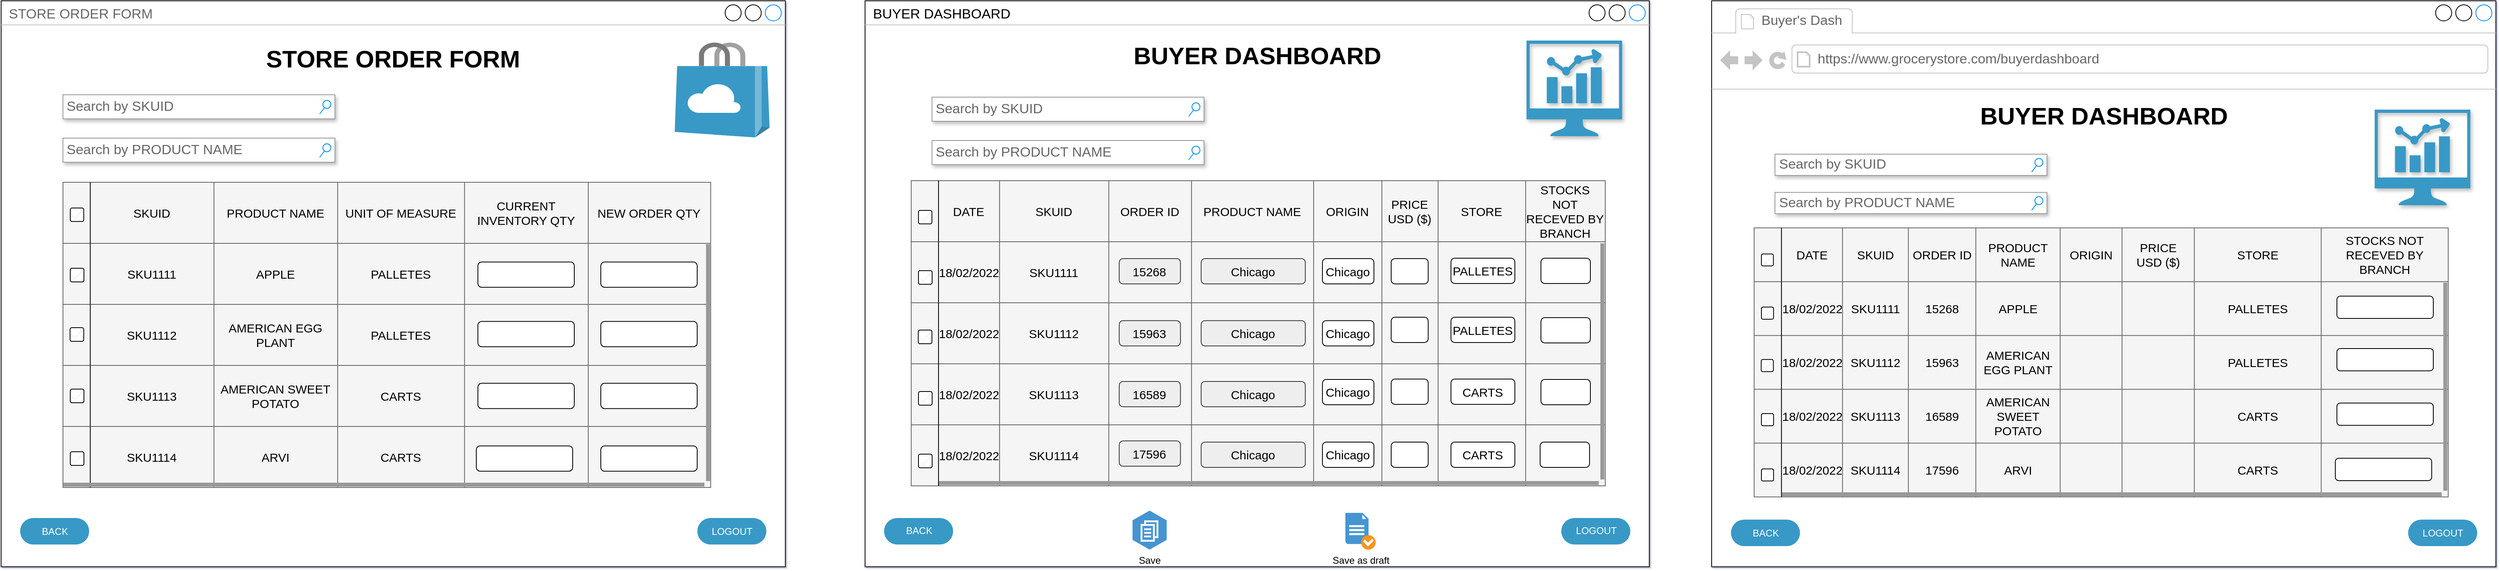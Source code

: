 <mxfile version="16.6.1" type="github">
  <diagram id="DkxhXxDabkg7D8pgcrME" name="Page-1">
    <mxGraphModel dx="1221" dy="1034" grid="0" gridSize="3.937" guides="1" tooltips="1" connect="1" arrows="1" fold="1" page="0" pageScale="1" pageWidth="827" pageHeight="1169" background="none" math="0" shadow="1">
      <root>
        <mxCell id="0" />
        <mxCell id="1" parent="0" />
        <mxCell id="hHE543pLZx1zD03s0N3J-19" value="STORE ORDER FORM" style="strokeWidth=1;shadow=0;dashed=0;align=center;html=1;shape=mxgraph.mockup.containers.window;align=left;verticalAlign=top;spacingLeft=8;strokeColor2=#008cff;strokeColor3=#c4c4c4;fontColor=#666666;mainText=;fontSize=17;labelBackgroundColor=none;" parent="1" vertex="1">
          <mxGeometry x="37.4" y="-182.0" width="976.376" height="704.723" as="geometry" />
        </mxCell>
        <mxCell id="hHE543pLZx1zD03s0N3J-168" value="&lt;font style=&quot;font-size: 30px&quot;&gt;&lt;b&gt;STORE ORDER FORM&lt;/b&gt;&lt;/font&gt;" style="text;html=1;strokeColor=none;fillColor=none;align=center;verticalAlign=middle;whiteSpace=wrap;rounded=0;shadow=1;" parent="1" vertex="1">
          <mxGeometry x="61.03" y="-125.0" width="929.13" height="30" as="geometry" />
        </mxCell>
        <mxCell id="hHE543pLZx1zD03s0N3J-271" value="" style="dashed=0;labelPosition=right;align=left;shape=mxgraph.gmdl.checkbox;strokeColor=#B0B0B0;fillColor=none;strokeWidth=2;aspect=fixed;sketch=0;" parent="1" vertex="1">
          <mxGeometry x="132.003" y="149" width="15.748" height="15.748" as="geometry" />
        </mxCell>
        <mxCell id="hHE543pLZx1zD03s0N3J-273" value="" style="dashed=0;labelPosition=right;align=left;shape=mxgraph.gmdl.checkbox;strokeColor=#B0B0B0;fillColor=none;strokeWidth=2;aspect=fixed;sketch=0;" parent="1" vertex="1">
          <mxGeometry x="131.747" y="297.997" width="16" height="16" as="geometry" />
        </mxCell>
        <mxCell id="hHE543pLZx1zD03s0N3J-272" value="" style="dashed=0;labelPosition=right;align=left;shape=mxgraph.gmdl.checkbox;strokeColor=#B0B0B0;fillColor=none;strokeWidth=2;aspect=fixed;sketch=0;" parent="1" vertex="1">
          <mxGeometry x="132" y="224" width="16" height="16" as="geometry" />
        </mxCell>
        <mxCell id="hHE543pLZx1zD03s0N3J-292" value="" style="group" parent="1" vertex="1" connectable="0">
          <mxGeometry x="114" y="-65" width="869.36" height="495" as="geometry" />
        </mxCell>
        <mxCell id="hHE543pLZx1zD03s0N3J-157" value="Search by SKUID" style="strokeWidth=1;shadow=1;dashed=0;align=center;html=1;shape=mxgraph.mockup.forms.searchBox;strokeColor=#999999;mainText=;strokeColor2=#008cff;fontColor=#666666;fontSize=17;align=left;spacingLeft=3;" parent="hHE543pLZx1zD03s0N3J-292" vertex="1">
          <mxGeometry x="0.38" width="338.59" height="30" as="geometry" />
        </mxCell>
        <mxCell id="hHE543pLZx1zD03s0N3J-161" value="Search by PRODUCT NAME" style="strokeWidth=1;shadow=1;dashed=0;align=center;html=1;shape=mxgraph.mockup.forms.searchBox;strokeColor=#999999;mainText=;strokeColor2=#008cff;fontColor=#666666;fontSize=17;align=left;spacingLeft=3;" parent="hHE543pLZx1zD03s0N3J-292" vertex="1">
          <mxGeometry x="0.377" y="53.997" width="338.59" height="30" as="geometry" />
        </mxCell>
        <mxCell id="hHE543pLZx1zD03s0N3J-240" value="" style="shape=table;startSize=0;container=1;collapsible=0;childLayout=tableLayout;fontSize=15;fillColor=#f5f5f5;strokeColor=#666666;fontColor=#333333;rounded=0;" parent="hHE543pLZx1zD03s0N3J-292" vertex="1">
          <mxGeometry x="0.38" y="109" width="806.42" height="380" as="geometry" />
        </mxCell>
        <mxCell id="hHE543pLZx1zD03s0N3J-241" value="" style="shape=tableRow;horizontal=0;startSize=34;swimlaneHead=0;swimlaneBody=0;top=0;left=0;bottom=0;right=0;collapsible=0;dropTarget=0;fillColor=none;points=[[0,0.5],[1,0.5]];portConstraint=eastwest;fontSize=15;" parent="hHE543pLZx1zD03s0N3J-240" vertex="1">
          <mxGeometry width="806.42" height="76" as="geometry" />
        </mxCell>
        <mxCell id="hHE543pLZx1zD03s0N3J-242" value="SKUID" style="shape=partialRectangle;html=1;whiteSpace=wrap;connectable=0;overflow=hidden;fillColor=none;top=0;left=0;bottom=0;right=0;pointerEvents=1;fontSize=15;" parent="hHE543pLZx1zD03s0N3J-241" vertex="1">
          <mxGeometry x="34" width="154" height="76" as="geometry">
            <mxRectangle width="154" height="76" as="alternateBounds" />
          </mxGeometry>
        </mxCell>
        <mxCell id="hHE543pLZx1zD03s0N3J-243" value="PRODUCT NAME" style="shape=partialRectangle;html=1;whiteSpace=wrap;connectable=0;overflow=hidden;fillColor=none;top=0;left=0;bottom=0;right=0;pointerEvents=1;fontSize=15;" parent="hHE543pLZx1zD03s0N3J-241" vertex="1">
          <mxGeometry x="188" width="154" height="76" as="geometry">
            <mxRectangle width="154" height="76" as="alternateBounds" />
          </mxGeometry>
        </mxCell>
        <mxCell id="hHE543pLZx1zD03s0N3J-244" value="UNIT OF MEASURE" style="shape=partialRectangle;html=1;whiteSpace=wrap;connectable=0;overflow=hidden;fillColor=none;top=0;left=0;bottom=0;right=0;pointerEvents=1;fontSize=15;" parent="hHE543pLZx1zD03s0N3J-241" vertex="1">
          <mxGeometry x="342" width="158" height="76" as="geometry">
            <mxRectangle width="158" height="76" as="alternateBounds" />
          </mxGeometry>
        </mxCell>
        <mxCell id="hHE543pLZx1zD03s0N3J-245" value="CURRENT INVENTORY QTY" style="shape=partialRectangle;html=1;whiteSpace=wrap;connectable=0;overflow=hidden;fillColor=none;top=0;left=0;bottom=0;right=0;pointerEvents=1;fontSize=15;" parent="hHE543pLZx1zD03s0N3J-241" vertex="1">
          <mxGeometry x="500" width="154" height="76" as="geometry">
            <mxRectangle width="154" height="76" as="alternateBounds" />
          </mxGeometry>
        </mxCell>
        <mxCell id="hHE543pLZx1zD03s0N3J-246" value="NEW ORDER QTY" style="shape=partialRectangle;html=1;whiteSpace=wrap;connectable=0;overflow=hidden;fillColor=none;top=0;left=0;bottom=0;right=0;pointerEvents=1;fontSize=15;" parent="hHE543pLZx1zD03s0N3J-241" vertex="1">
          <mxGeometry x="654" width="152" height="76" as="geometry">
            <mxRectangle width="152" height="76" as="alternateBounds" />
          </mxGeometry>
        </mxCell>
        <mxCell id="hHE543pLZx1zD03s0N3J-247" value="" style="shape=tableRow;horizontal=0;startSize=34;swimlaneHead=0;swimlaneBody=0;top=0;left=0;bottom=0;right=0;collapsible=0;dropTarget=0;fillColor=none;points=[[0,0.5],[1,0.5]];portConstraint=eastwest;fontSize=15;" parent="hHE543pLZx1zD03s0N3J-240" vertex="1">
          <mxGeometry y="76" width="806.42" height="76" as="geometry" />
        </mxCell>
        <mxCell id="hHE543pLZx1zD03s0N3J-248" value="SKU1111" style="shape=partialRectangle;html=1;whiteSpace=wrap;connectable=0;overflow=hidden;fillColor=none;top=0;left=0;bottom=0;right=0;pointerEvents=1;fontSize=15;" parent="hHE543pLZx1zD03s0N3J-247" vertex="1">
          <mxGeometry x="34" width="154" height="76" as="geometry">
            <mxRectangle width="154" height="76" as="alternateBounds" />
          </mxGeometry>
        </mxCell>
        <mxCell id="hHE543pLZx1zD03s0N3J-249" value="APPLE" style="shape=partialRectangle;html=1;whiteSpace=wrap;connectable=0;overflow=hidden;fillColor=none;top=0;left=0;bottom=0;right=0;pointerEvents=1;fontSize=15;" parent="hHE543pLZx1zD03s0N3J-247" vertex="1">
          <mxGeometry x="188" width="154" height="76" as="geometry">
            <mxRectangle width="154" height="76" as="alternateBounds" />
          </mxGeometry>
        </mxCell>
        <mxCell id="hHE543pLZx1zD03s0N3J-250" value="PALLETES" style="shape=partialRectangle;html=1;whiteSpace=wrap;connectable=0;overflow=hidden;fillColor=none;top=0;left=0;bottom=0;right=0;pointerEvents=1;fontSize=15;" parent="hHE543pLZx1zD03s0N3J-247" vertex="1">
          <mxGeometry x="342" width="158" height="76" as="geometry">
            <mxRectangle width="158" height="76" as="alternateBounds" />
          </mxGeometry>
        </mxCell>
        <mxCell id="hHE543pLZx1zD03s0N3J-251" value="" style="shape=partialRectangle;html=1;whiteSpace=wrap;connectable=0;overflow=hidden;fillColor=none;top=0;left=0;bottom=0;right=0;pointerEvents=1;fontSize=15;" parent="hHE543pLZx1zD03s0N3J-247" vertex="1">
          <mxGeometry x="500" width="154" height="76" as="geometry">
            <mxRectangle width="154" height="76" as="alternateBounds" />
          </mxGeometry>
        </mxCell>
        <mxCell id="hHE543pLZx1zD03s0N3J-252" value="" style="shape=partialRectangle;html=1;whiteSpace=wrap;connectable=0;overflow=hidden;fillColor=none;top=0;left=0;bottom=0;right=0;pointerEvents=1;fontSize=15;" parent="hHE543pLZx1zD03s0N3J-247" vertex="1">
          <mxGeometry x="654" width="152" height="76" as="geometry">
            <mxRectangle width="152" height="76" as="alternateBounds" />
          </mxGeometry>
        </mxCell>
        <mxCell id="hHE543pLZx1zD03s0N3J-253" value="" style="shape=tableRow;horizontal=0;startSize=34;swimlaneHead=0;swimlaneBody=0;top=0;left=0;bottom=0;right=0;collapsible=0;dropTarget=0;fillColor=none;points=[[0,0.5],[1,0.5]];portConstraint=eastwest;fontSize=15;" parent="hHE543pLZx1zD03s0N3J-240" vertex="1">
          <mxGeometry y="152" width="806.42" height="76" as="geometry" />
        </mxCell>
        <mxCell id="hHE543pLZx1zD03s0N3J-254" value="SKU1112" style="shape=partialRectangle;html=1;whiteSpace=wrap;connectable=0;overflow=hidden;fillColor=none;top=0;left=0;bottom=0;right=0;pointerEvents=1;fontSize=15;" parent="hHE543pLZx1zD03s0N3J-253" vertex="1">
          <mxGeometry x="34" width="154" height="76" as="geometry">
            <mxRectangle width="154" height="76" as="alternateBounds" />
          </mxGeometry>
        </mxCell>
        <mxCell id="hHE543pLZx1zD03s0N3J-255" value="AMERICAN EGG PLANT" style="shape=partialRectangle;html=1;whiteSpace=wrap;connectable=0;overflow=hidden;fillColor=none;top=0;left=0;bottom=0;right=0;pointerEvents=1;fontSize=15;" parent="hHE543pLZx1zD03s0N3J-253" vertex="1">
          <mxGeometry x="188" width="154" height="76" as="geometry">
            <mxRectangle width="154" height="76" as="alternateBounds" />
          </mxGeometry>
        </mxCell>
        <mxCell id="hHE543pLZx1zD03s0N3J-256" value="PALLETES" style="shape=partialRectangle;html=1;whiteSpace=wrap;connectable=0;overflow=hidden;fillColor=none;top=0;left=0;bottom=0;right=0;pointerEvents=1;fontSize=15;" parent="hHE543pLZx1zD03s0N3J-253" vertex="1">
          <mxGeometry x="342" width="158" height="76" as="geometry">
            <mxRectangle width="158" height="76" as="alternateBounds" />
          </mxGeometry>
        </mxCell>
        <mxCell id="hHE543pLZx1zD03s0N3J-257" value="" style="shape=partialRectangle;html=1;whiteSpace=wrap;connectable=0;overflow=hidden;fillColor=none;top=0;left=0;bottom=0;right=0;pointerEvents=1;fontSize=15;" parent="hHE543pLZx1zD03s0N3J-253" vertex="1">
          <mxGeometry x="500" width="154" height="76" as="geometry">
            <mxRectangle width="154" height="76" as="alternateBounds" />
          </mxGeometry>
        </mxCell>
        <mxCell id="hHE543pLZx1zD03s0N3J-258" value="" style="shape=partialRectangle;html=1;whiteSpace=wrap;connectable=0;overflow=hidden;fillColor=none;top=0;left=0;bottom=0;right=0;pointerEvents=1;fontSize=15;" parent="hHE543pLZx1zD03s0N3J-253" vertex="1">
          <mxGeometry x="654" width="152" height="76" as="geometry">
            <mxRectangle width="152" height="76" as="alternateBounds" />
          </mxGeometry>
        </mxCell>
        <mxCell id="hHE543pLZx1zD03s0N3J-259" value="" style="shape=tableRow;horizontal=0;startSize=34;swimlaneHead=0;swimlaneBody=0;top=0;left=0;bottom=0;right=0;collapsible=0;dropTarget=0;fillColor=none;points=[[0,0.5],[1,0.5]];portConstraint=eastwest;fontSize=15;" parent="hHE543pLZx1zD03s0N3J-240" vertex="1">
          <mxGeometry y="228" width="806.42" height="76" as="geometry" />
        </mxCell>
        <mxCell id="hHE543pLZx1zD03s0N3J-260" value="SKU1113" style="shape=partialRectangle;html=1;whiteSpace=wrap;connectable=0;overflow=hidden;fillColor=none;top=0;left=0;bottom=0;right=0;pointerEvents=1;fontSize=15;" parent="hHE543pLZx1zD03s0N3J-259" vertex="1">
          <mxGeometry x="34" width="154" height="76" as="geometry">
            <mxRectangle width="154" height="76" as="alternateBounds" />
          </mxGeometry>
        </mxCell>
        <mxCell id="hHE543pLZx1zD03s0N3J-261" value="AMERICAN SWEET POTATO" style="shape=partialRectangle;html=1;whiteSpace=wrap;connectable=0;overflow=hidden;fillColor=none;top=0;left=0;bottom=0;right=0;pointerEvents=1;fontSize=15;" parent="hHE543pLZx1zD03s0N3J-259" vertex="1">
          <mxGeometry x="188" width="154" height="76" as="geometry">
            <mxRectangle width="154" height="76" as="alternateBounds" />
          </mxGeometry>
        </mxCell>
        <mxCell id="hHE543pLZx1zD03s0N3J-262" value="&lt;span&gt;CARTS&lt;/span&gt;" style="shape=partialRectangle;html=1;whiteSpace=wrap;connectable=0;overflow=hidden;fillColor=none;top=0;left=0;bottom=0;right=0;pointerEvents=1;fontSize=15;" parent="hHE543pLZx1zD03s0N3J-259" vertex="1">
          <mxGeometry x="342" width="158" height="76" as="geometry">
            <mxRectangle width="158" height="76" as="alternateBounds" />
          </mxGeometry>
        </mxCell>
        <mxCell id="hHE543pLZx1zD03s0N3J-263" value="" style="shape=partialRectangle;html=1;whiteSpace=wrap;connectable=0;overflow=hidden;fillColor=none;top=0;left=0;bottom=0;right=0;pointerEvents=1;fontSize=15;" parent="hHE543pLZx1zD03s0N3J-259" vertex="1">
          <mxGeometry x="500" width="154" height="76" as="geometry">
            <mxRectangle width="154" height="76" as="alternateBounds" />
          </mxGeometry>
        </mxCell>
        <mxCell id="hHE543pLZx1zD03s0N3J-264" value="" style="shape=partialRectangle;html=1;whiteSpace=wrap;connectable=0;overflow=hidden;fillColor=none;top=0;left=0;bottom=0;right=0;pointerEvents=1;fontSize=15;" parent="hHE543pLZx1zD03s0N3J-259" vertex="1">
          <mxGeometry x="654" width="152" height="76" as="geometry">
            <mxRectangle width="152" height="76" as="alternateBounds" />
          </mxGeometry>
        </mxCell>
        <mxCell id="hHE543pLZx1zD03s0N3J-265" value="" style="shape=tableRow;horizontal=0;startSize=34;swimlaneHead=0;swimlaneBody=0;top=0;left=0;bottom=0;right=0;collapsible=0;dropTarget=0;fillColor=none;points=[[0,0.5],[1,0.5]];portConstraint=eastwest;fontSize=15;" parent="hHE543pLZx1zD03s0N3J-240" vertex="1">
          <mxGeometry y="304" width="806.42" height="76" as="geometry" />
        </mxCell>
        <mxCell id="hHE543pLZx1zD03s0N3J-266" value="SKU1114" style="shape=partialRectangle;html=1;whiteSpace=wrap;connectable=0;overflow=hidden;fillColor=none;top=0;left=0;bottom=0;right=0;pointerEvents=1;fontSize=15;" parent="hHE543pLZx1zD03s0N3J-265" vertex="1">
          <mxGeometry x="34" width="154" height="76" as="geometry">
            <mxRectangle width="154" height="76" as="alternateBounds" />
          </mxGeometry>
        </mxCell>
        <mxCell id="hHE543pLZx1zD03s0N3J-267" value="ARVI" style="shape=partialRectangle;html=1;whiteSpace=wrap;connectable=0;overflow=hidden;fillColor=none;top=0;left=0;bottom=0;right=0;pointerEvents=1;fontSize=15;" parent="hHE543pLZx1zD03s0N3J-265" vertex="1">
          <mxGeometry x="188" width="154" height="76" as="geometry">
            <mxRectangle width="154" height="76" as="alternateBounds" />
          </mxGeometry>
        </mxCell>
        <mxCell id="hHE543pLZx1zD03s0N3J-268" value="&lt;span&gt;CARTS&lt;/span&gt;" style="shape=partialRectangle;html=1;whiteSpace=wrap;connectable=0;overflow=hidden;fillColor=none;top=0;left=0;bottom=0;right=0;pointerEvents=1;fontSize=15;" parent="hHE543pLZx1zD03s0N3J-265" vertex="1">
          <mxGeometry x="342" width="158" height="76" as="geometry">
            <mxRectangle width="158" height="76" as="alternateBounds" />
          </mxGeometry>
        </mxCell>
        <mxCell id="hHE543pLZx1zD03s0N3J-269" value="" style="shape=partialRectangle;html=1;whiteSpace=wrap;connectable=0;overflow=hidden;fillColor=none;top=0;left=0;bottom=0;right=0;pointerEvents=1;fontSize=15;" parent="hHE543pLZx1zD03s0N3J-265" vertex="1">
          <mxGeometry x="500" width="154" height="76" as="geometry">
            <mxRectangle width="154" height="76" as="alternateBounds" />
          </mxGeometry>
        </mxCell>
        <mxCell id="hHE543pLZx1zD03s0N3J-270" value="" style="shape=partialRectangle;html=1;whiteSpace=wrap;connectable=0;overflow=hidden;fillColor=none;top=0;left=0;bottom=0;right=0;pointerEvents=1;fontSize=15;" parent="hHE543pLZx1zD03s0N3J-265" vertex="1">
          <mxGeometry x="654" width="152" height="76" as="geometry">
            <mxRectangle width="152" height="76" as="alternateBounds" />
          </mxGeometry>
        </mxCell>
        <mxCell id="hHE543pLZx1zD03s0N3J-167" value="" style="dashed=0;labelPosition=right;align=left;shape=mxgraph.gmdl.checkbox;strokeWidth=2;aspect=fixed;sketch=0;" parent="hHE543pLZx1zD03s0N3J-292" vertex="1">
          <mxGeometry x="10.004" y="445.004" width="16" height="16" as="geometry" />
        </mxCell>
        <mxCell id="hHE543pLZx1zD03s0N3J-274" value="" style="dashed=0;labelPosition=right;align=left;shape=mxgraph.gmdl.checkbox;strokeWidth=2;aspect=fixed;sketch=0;" parent="hHE543pLZx1zD03s0N3J-292" vertex="1">
          <mxGeometry x="10.007" y="366.997" width="16" height="16" as="geometry" />
        </mxCell>
        <mxCell id="hHE543pLZx1zD03s0N3J-277" value="" style="rounded=1;whiteSpace=wrap;html=1;shadow=0;sketch=0;fontSize=15;" parent="hHE543pLZx1zD03s0N3J-292" vertex="1">
          <mxGeometry x="517" y="208.25" width="120" height="31.496" as="geometry" />
        </mxCell>
        <mxCell id="hHE543pLZx1zD03s0N3J-278" value="" style="rounded=1;whiteSpace=wrap;html=1;shadow=0;sketch=0;fontSize=15;" parent="hHE543pLZx1zD03s0N3J-292" vertex="1">
          <mxGeometry x="517" y="282.25" width="120" height="31.496" as="geometry" />
        </mxCell>
        <mxCell id="hHE543pLZx1zD03s0N3J-279" value="" style="rounded=1;whiteSpace=wrap;html=1;shadow=0;sketch=0;fontSize=15;" parent="hHE543pLZx1zD03s0N3J-292" vertex="1">
          <mxGeometry x="517" y="359.25" width="120" height="31.496" as="geometry" />
        </mxCell>
        <mxCell id="hHE543pLZx1zD03s0N3J-280" value="" style="rounded=1;whiteSpace=wrap;html=1;shadow=0;sketch=0;fontSize=15;" parent="hHE543pLZx1zD03s0N3J-292" vertex="1">
          <mxGeometry x="515" y="437.26" width="120" height="31.496" as="geometry" />
        </mxCell>
        <mxCell id="hHE543pLZx1zD03s0N3J-281" value="" style="rounded=1;whiteSpace=wrap;html=1;shadow=0;sketch=0;fontSize=15;" parent="hHE543pLZx1zD03s0N3J-292" vertex="1">
          <mxGeometry x="670" y="437.26" width="120" height="31.496" as="geometry" />
        </mxCell>
        <mxCell id="hHE543pLZx1zD03s0N3J-282" value="" style="rounded=1;whiteSpace=wrap;html=1;shadow=0;sketch=0;fontSize=15;" parent="hHE543pLZx1zD03s0N3J-292" vertex="1">
          <mxGeometry x="670" y="359.25" width="120" height="31.496" as="geometry" />
        </mxCell>
        <mxCell id="hHE543pLZx1zD03s0N3J-283" value="" style="rounded=1;whiteSpace=wrap;html=1;shadow=0;sketch=0;fontSize=15;" parent="hHE543pLZx1zD03s0N3J-292" vertex="1">
          <mxGeometry x="670" y="282.25" width="120" height="31.496" as="geometry" />
        </mxCell>
        <mxCell id="hHE543pLZx1zD03s0N3J-284" value="" style="rounded=1;whiteSpace=wrap;html=1;shadow=0;sketch=0;fontSize=15;" parent="hHE543pLZx1zD03s0N3J-292" vertex="1">
          <mxGeometry x="670" y="208.25" width="120" height="31.496" as="geometry" />
        </mxCell>
        <mxCell id="hHE543pLZx1zD03s0N3J-285" value="" style="strokeWidth=1;html=1;shadow=0;dashed=0;shape=mxgraph.android.scrollbars2;fillColor=#999999;strokeColor=none;rounded=0;sketch=0;fontSize=15;" parent="hHE543pLZx1zD03s0N3J-292" vertex="1">
          <mxGeometry x="1" y="186" width="805" height="302" as="geometry" />
        </mxCell>
        <mxCell id="hHE543pLZx1zD03s0N3J-288" value="" style="dashed=0;labelPosition=right;align=left;shape=mxgraph.gmdl.checkbox;strokeWidth=2;aspect=fixed;sketch=0;" parent="hHE543pLZx1zD03s0N3J-292" vertex="1">
          <mxGeometry x="10.003" y="141.5" width="15.748" height="15.748" as="geometry" />
        </mxCell>
        <mxCell id="hHE543pLZx1zD03s0N3J-289" value="" style="dashed=0;labelPosition=right;align=left;shape=mxgraph.gmdl.checkbox;strokeWidth=2;aspect=fixed;sketch=0;" parent="hHE543pLZx1zD03s0N3J-292" vertex="1">
          <mxGeometry x="10" y="216.5" width="16" height="16" as="geometry" />
        </mxCell>
        <mxCell id="hHE543pLZx1zD03s0N3J-290" value="" style="dashed=0;labelPosition=right;align=left;shape=mxgraph.gmdl.checkbox;strokeWidth=2;aspect=fixed;sketch=0;" parent="hHE543pLZx1zD03s0N3J-292" vertex="1">
          <mxGeometry x="9.747" y="290.497" width="16" height="16" as="geometry" />
        </mxCell>
        <mxCell id="hHE543pLZx1zD03s0N3J-295" value="" style="sketch=0;html=1;points=[];align=center;image;fontSize=12;image=img/lib/mscae/Store_Marketplace.svg;rounded=0;shadow=0;fontColor=#0057D8;fillColor=#B3B3B3;gradientColor=none;imageBackground=default;imageBorder=none;" parent="hHE543pLZx1zD03s0N3J-292" vertex="1">
          <mxGeometry x="762" y="-65" width="118.14" height="118.11" as="geometry" />
        </mxCell>
        <mxCell id="hHE543pLZx1zD03s0N3J-293" value="BACK" style="rounded=1;fillColor=#3899c6;strokeColor=none;html=1;fontColor=#ffffff;align=center;verticalAlign=middle;fontStyle=0;fontSize=12;sketch=0;shadow=0;arcSize=50;" parent="1" vertex="1">
          <mxGeometry x="61.03" y="462" width="86" height="33" as="geometry" />
        </mxCell>
        <mxCell id="hHE543pLZx1zD03s0N3J-294" value="LOGOUT" style="rounded=1;fillColor=#3899c6;strokeColor=none;html=1;fontColor=#ffffff;align=center;verticalAlign=middle;fontStyle=0;fontSize=12;sketch=0;shadow=0;arcSize=50;" parent="1" vertex="1">
          <mxGeometry x="904.16" y="462" width="86" height="33" as="geometry" />
        </mxCell>
        <mxCell id="hHE543pLZx1zD03s0N3J-296" value="BUYER DASHBOARD" style="strokeWidth=1;shadow=0;dashed=0;align=center;html=1;shape=mxgraph.mockup.containers.window;align=left;verticalAlign=top;spacingLeft=8;strokeColor2=#008cff;strokeColor3=#c4c4c4;mainText=;fontSize=17;labelBackgroundColor=none;rounded=0;sketch=0;" parent="1" vertex="1">
          <mxGeometry x="1113" y="-182" width="976.376" height="704.723" as="geometry" />
        </mxCell>
        <mxCell id="hHE543pLZx1zD03s0N3J-297" value="&lt;font style=&quot;font-size: 30px&quot;&gt;&lt;b&gt;BUYER DASHBOARD&lt;/b&gt;&lt;/font&gt;" style="text;html=1;strokeColor=none;fillColor=none;align=center;verticalAlign=middle;whiteSpace=wrap;rounded=0;shadow=1;" parent="1" vertex="1">
          <mxGeometry x="1136.627" y="-129.003" width="929.13" height="30" as="geometry" />
        </mxCell>
        <mxCell id="hHE543pLZx1zD03s0N3J-347" value="" style="sketch=0;pointerEvents=1;shadow=1;dashed=0;html=1;strokeColor=#3899c6;fillColor=#3899c6;labelPosition=center;verticalLabelPosition=bottom;verticalAlign=top;align=center;outlineConnect=0;shape=mxgraph.vvd.nsx_dashboard;rounded=0;fontSize=15;" parent="1" vertex="1">
          <mxGeometry x="1937" y="-132" width="118.11" height="118.11" as="geometry" />
        </mxCell>
        <mxCell id="hHE543pLZx1zD03s0N3J-409" value="" style="group" parent="1" vertex="1" connectable="0">
          <mxGeometry x="1170.44" y="-62.003" width="870.56" height="490.003" as="geometry" />
        </mxCell>
        <mxCell id="hHE543pLZx1zD03s0N3J-299" value="Search by SKUID" style="strokeWidth=1;shadow=1;dashed=0;align=center;html=1;shape=mxgraph.mockup.forms.searchBox;strokeColor=#999999;mainText=;strokeColor2=#008cff;fontColor=#666666;fontSize=17;align=left;spacingLeft=3;" parent="hHE543pLZx1zD03s0N3J-409" vertex="1">
          <mxGeometry x="25.937" width="338.59" height="30" as="geometry" />
        </mxCell>
        <mxCell id="hHE543pLZx1zD03s0N3J-300" value="Search by PRODUCT NAME" style="strokeWidth=1;shadow=1;dashed=0;align=center;html=1;shape=mxgraph.mockup.forms.searchBox;strokeColor=#999999;mainText=;strokeColor2=#008cff;fontColor=#666666;fontSize=17;align=left;spacingLeft=3;" parent="hHE543pLZx1zD03s0N3J-409" vertex="1">
          <mxGeometry x="25.934" y="53.997" width="338.59" height="30" as="geometry" />
        </mxCell>
        <mxCell id="hHE543pLZx1zD03s0N3J-301" value="" style="shape=table;startSize=0;container=1;collapsible=0;childLayout=tableLayout;fontSize=15;fillColor=#f5f5f5;strokeColor=#666666;fontColor=#333333;rounded=0;" parent="hHE543pLZx1zD03s0N3J-409" vertex="1">
          <mxGeometry y="104.003" width="864.12" height="380" as="geometry" />
        </mxCell>
        <mxCell id="hHE543pLZx1zD03s0N3J-302" value="" style="shape=tableRow;horizontal=0;startSize=34;swimlaneHead=0;swimlaneBody=0;top=0;left=0;bottom=0;right=0;collapsible=0;dropTarget=0;fillColor=none;points=[[0,0.5],[1,0.5]];portConstraint=eastwest;fontSize=15;" parent="hHE543pLZx1zD03s0N3J-301" vertex="1">
          <mxGeometry width="864.12" height="76" as="geometry" />
        </mxCell>
        <mxCell id="hHE543pLZx1zD03s0N3J-365" value="DATE" style="shape=partialRectangle;html=1;whiteSpace=wrap;connectable=0;overflow=hidden;fillColor=none;top=0;left=0;bottom=0;right=0;pointerEvents=1;fontSize=15;" parent="hHE543pLZx1zD03s0N3J-302" vertex="1">
          <mxGeometry x="34" width="76" height="76" as="geometry">
            <mxRectangle width="76" height="76" as="alternateBounds" />
          </mxGeometry>
        </mxCell>
        <mxCell id="hHE543pLZx1zD03s0N3J-303" value="SKUID" style="shape=partialRectangle;html=1;whiteSpace=wrap;connectable=0;overflow=hidden;fillColor=none;top=0;left=0;bottom=0;right=0;pointerEvents=1;fontSize=15;" parent="hHE543pLZx1zD03s0N3J-302" vertex="1">
          <mxGeometry x="110" width="136" height="76" as="geometry">
            <mxRectangle width="136" height="76" as="alternateBounds" />
          </mxGeometry>
        </mxCell>
        <mxCell id="hHE543pLZx1zD03s0N3J-375" value="ORDER ID" style="shape=partialRectangle;html=1;whiteSpace=wrap;connectable=0;overflow=hidden;fillColor=none;top=0;left=0;bottom=0;right=0;pointerEvents=1;fontSize=15;" parent="hHE543pLZx1zD03s0N3J-302" vertex="1">
          <mxGeometry x="246" width="103" height="76" as="geometry">
            <mxRectangle width="103" height="76" as="alternateBounds" />
          </mxGeometry>
        </mxCell>
        <mxCell id="hHE543pLZx1zD03s0N3J-304" value="PRODUCT NAME" style="shape=partialRectangle;html=1;whiteSpace=wrap;connectable=0;overflow=hidden;fillColor=none;top=0;left=0;bottom=0;right=0;pointerEvents=1;fontSize=15;" parent="hHE543pLZx1zD03s0N3J-302" vertex="1">
          <mxGeometry x="349" width="152" height="76" as="geometry">
            <mxRectangle width="152" height="76" as="alternateBounds" />
          </mxGeometry>
        </mxCell>
        <mxCell id="hHE543pLZx1zD03s0N3J-385" value="ORIGIN" style="shape=partialRectangle;html=1;whiteSpace=wrap;connectable=0;overflow=hidden;fillColor=none;top=0;left=0;bottom=0;right=0;pointerEvents=1;fontSize=15;" parent="hHE543pLZx1zD03s0N3J-302" vertex="1">
          <mxGeometry x="501" width="85" height="76" as="geometry">
            <mxRectangle width="85" height="76" as="alternateBounds" />
          </mxGeometry>
        </mxCell>
        <mxCell id="hHE543pLZx1zD03s0N3J-390" value="PRICE&lt;br&gt;USD ($)" style="shape=partialRectangle;html=1;whiteSpace=wrap;connectable=0;overflow=hidden;fillColor=none;top=0;left=0;bottom=0;right=0;pointerEvents=1;fontSize=15;" parent="hHE543pLZx1zD03s0N3J-302" vertex="1">
          <mxGeometry x="586" width="70" height="76" as="geometry">
            <mxRectangle width="70" height="76" as="alternateBounds" />
          </mxGeometry>
        </mxCell>
        <mxCell id="hHE543pLZx1zD03s0N3J-305" value="STORE" style="shape=partialRectangle;html=1;whiteSpace=wrap;connectable=0;overflow=hidden;fillColor=none;top=0;left=0;bottom=0;right=0;pointerEvents=1;fontSize=15;" parent="hHE543pLZx1zD03s0N3J-302" vertex="1">
          <mxGeometry x="656" width="109" height="76" as="geometry">
            <mxRectangle width="109" height="76" as="alternateBounds" />
          </mxGeometry>
        </mxCell>
        <mxCell id="hHE543pLZx1zD03s0N3J-404" value="STOCKS NOT RECEVED BY BRANCH" style="shape=partialRectangle;html=1;whiteSpace=wrap;connectable=0;overflow=hidden;fillColor=none;top=0;left=0;bottom=0;right=0;pointerEvents=1;fontSize=15;" parent="hHE543pLZx1zD03s0N3J-302" vertex="1">
          <mxGeometry x="765" width="99" height="76" as="geometry">
            <mxRectangle width="99" height="76" as="alternateBounds" />
          </mxGeometry>
        </mxCell>
        <mxCell id="hHE543pLZx1zD03s0N3J-308" value="" style="shape=tableRow;horizontal=0;startSize=34;swimlaneHead=0;swimlaneBody=0;top=0;left=0;bottom=0;right=0;collapsible=0;dropTarget=0;fillColor=none;points=[[0,0.5],[1,0.5]];portConstraint=eastwest;fontSize=15;" parent="hHE543pLZx1zD03s0N3J-301" vertex="1">
          <mxGeometry y="76" width="864.12" height="76" as="geometry" />
        </mxCell>
        <mxCell id="hHE543pLZx1zD03s0N3J-366" value="18/02/2022" style="shape=partialRectangle;html=1;whiteSpace=wrap;connectable=0;overflow=hidden;fillColor=none;top=0;left=0;bottom=0;right=0;pointerEvents=1;fontSize=15;" parent="hHE543pLZx1zD03s0N3J-308" vertex="1">
          <mxGeometry x="34" width="76" height="76" as="geometry">
            <mxRectangle width="76" height="76" as="alternateBounds" />
          </mxGeometry>
        </mxCell>
        <mxCell id="hHE543pLZx1zD03s0N3J-309" value="SKU1111" style="shape=partialRectangle;html=1;whiteSpace=wrap;connectable=0;overflow=hidden;fillColor=none;top=0;left=0;bottom=0;right=0;pointerEvents=1;fontSize=15;" parent="hHE543pLZx1zD03s0N3J-308" vertex="1">
          <mxGeometry x="110" width="136" height="76" as="geometry">
            <mxRectangle width="136" height="76" as="alternateBounds" />
          </mxGeometry>
        </mxCell>
        <mxCell id="hHE543pLZx1zD03s0N3J-376" value="" style="shape=partialRectangle;html=1;whiteSpace=wrap;connectable=0;overflow=hidden;fillColor=none;top=0;left=0;bottom=0;right=0;pointerEvents=1;fontSize=15;" parent="hHE543pLZx1zD03s0N3J-308" vertex="1">
          <mxGeometry x="246" width="103" height="76" as="geometry">
            <mxRectangle width="103" height="76" as="alternateBounds" />
          </mxGeometry>
        </mxCell>
        <mxCell id="hHE543pLZx1zD03s0N3J-310" value="" style="shape=partialRectangle;html=1;whiteSpace=wrap;connectable=0;overflow=hidden;fillColor=none;top=0;left=0;bottom=0;right=0;pointerEvents=1;fontSize=15;" parent="hHE543pLZx1zD03s0N3J-308" vertex="1">
          <mxGeometry x="349" width="152" height="76" as="geometry">
            <mxRectangle width="152" height="76" as="alternateBounds" />
          </mxGeometry>
        </mxCell>
        <mxCell id="hHE543pLZx1zD03s0N3J-386" style="shape=partialRectangle;html=1;whiteSpace=wrap;connectable=0;overflow=hidden;fillColor=none;top=0;left=0;bottom=0;right=0;pointerEvents=1;fontSize=15;" parent="hHE543pLZx1zD03s0N3J-308" vertex="1">
          <mxGeometry x="501" width="85" height="76" as="geometry">
            <mxRectangle width="85" height="76" as="alternateBounds" />
          </mxGeometry>
        </mxCell>
        <mxCell id="hHE543pLZx1zD03s0N3J-391" style="shape=partialRectangle;html=1;whiteSpace=wrap;connectable=0;overflow=hidden;fillColor=none;top=0;left=0;bottom=0;right=0;pointerEvents=1;fontSize=15;" parent="hHE543pLZx1zD03s0N3J-308" vertex="1">
          <mxGeometry x="586" width="70" height="76" as="geometry">
            <mxRectangle width="70" height="76" as="alternateBounds" />
          </mxGeometry>
        </mxCell>
        <mxCell id="hHE543pLZx1zD03s0N3J-311" value="" style="shape=partialRectangle;html=1;whiteSpace=wrap;connectable=0;overflow=hidden;fillColor=none;top=0;left=0;bottom=0;right=0;pointerEvents=1;fontSize=15;" parent="hHE543pLZx1zD03s0N3J-308" vertex="1">
          <mxGeometry x="656" width="109" height="76" as="geometry">
            <mxRectangle width="109" height="76" as="alternateBounds" />
          </mxGeometry>
        </mxCell>
        <mxCell id="hHE543pLZx1zD03s0N3J-405" style="shape=partialRectangle;html=1;whiteSpace=wrap;connectable=0;overflow=hidden;fillColor=none;top=0;left=0;bottom=0;right=0;pointerEvents=1;fontSize=15;" parent="hHE543pLZx1zD03s0N3J-308" vertex="1">
          <mxGeometry x="765" width="99" height="76" as="geometry">
            <mxRectangle width="99" height="76" as="alternateBounds" />
          </mxGeometry>
        </mxCell>
        <mxCell id="hHE543pLZx1zD03s0N3J-314" value="" style="shape=tableRow;horizontal=0;startSize=34;swimlaneHead=0;swimlaneBody=0;top=0;left=0;bottom=0;right=0;collapsible=0;dropTarget=0;fillColor=none;points=[[0,0.5],[1,0.5]];portConstraint=eastwest;fontSize=15;" parent="hHE543pLZx1zD03s0N3J-301" vertex="1">
          <mxGeometry y="152" width="864.12" height="76" as="geometry" />
        </mxCell>
        <mxCell id="hHE543pLZx1zD03s0N3J-367" value="18/02/2022" style="shape=partialRectangle;html=1;whiteSpace=wrap;connectable=0;overflow=hidden;fillColor=none;top=0;left=0;bottom=0;right=0;pointerEvents=1;fontSize=15;" parent="hHE543pLZx1zD03s0N3J-314" vertex="1">
          <mxGeometry x="34" width="76" height="76" as="geometry">
            <mxRectangle width="76" height="76" as="alternateBounds" />
          </mxGeometry>
        </mxCell>
        <mxCell id="hHE543pLZx1zD03s0N3J-315" value="SKU1112" style="shape=partialRectangle;html=1;whiteSpace=wrap;connectable=0;overflow=hidden;fillColor=none;top=0;left=0;bottom=0;right=0;pointerEvents=1;fontSize=15;" parent="hHE543pLZx1zD03s0N3J-314" vertex="1">
          <mxGeometry x="110" width="136" height="76" as="geometry">
            <mxRectangle width="136" height="76" as="alternateBounds" />
          </mxGeometry>
        </mxCell>
        <mxCell id="hHE543pLZx1zD03s0N3J-377" value="" style="shape=partialRectangle;html=1;whiteSpace=wrap;connectable=0;overflow=hidden;fillColor=none;top=0;left=0;bottom=0;right=0;pointerEvents=1;fontSize=15;" parent="hHE543pLZx1zD03s0N3J-314" vertex="1">
          <mxGeometry x="246" width="103" height="76" as="geometry">
            <mxRectangle width="103" height="76" as="alternateBounds" />
          </mxGeometry>
        </mxCell>
        <mxCell id="hHE543pLZx1zD03s0N3J-316" value="" style="shape=partialRectangle;html=1;whiteSpace=wrap;connectable=0;overflow=hidden;fillColor=none;top=0;left=0;bottom=0;right=0;pointerEvents=1;fontSize=15;" parent="hHE543pLZx1zD03s0N3J-314" vertex="1">
          <mxGeometry x="349" width="152" height="76" as="geometry">
            <mxRectangle width="152" height="76" as="alternateBounds" />
          </mxGeometry>
        </mxCell>
        <mxCell id="hHE543pLZx1zD03s0N3J-387" style="shape=partialRectangle;html=1;whiteSpace=wrap;connectable=0;overflow=hidden;fillColor=none;top=0;left=0;bottom=0;right=0;pointerEvents=1;fontSize=15;" parent="hHE543pLZx1zD03s0N3J-314" vertex="1">
          <mxGeometry x="501" width="85" height="76" as="geometry">
            <mxRectangle width="85" height="76" as="alternateBounds" />
          </mxGeometry>
        </mxCell>
        <mxCell id="hHE543pLZx1zD03s0N3J-392" style="shape=partialRectangle;html=1;whiteSpace=wrap;connectable=0;overflow=hidden;fillColor=none;top=0;left=0;bottom=0;right=0;pointerEvents=1;fontSize=15;" parent="hHE543pLZx1zD03s0N3J-314" vertex="1">
          <mxGeometry x="586" width="70" height="76" as="geometry">
            <mxRectangle width="70" height="76" as="alternateBounds" />
          </mxGeometry>
        </mxCell>
        <mxCell id="hHE543pLZx1zD03s0N3J-317" value="" style="shape=partialRectangle;html=1;whiteSpace=wrap;connectable=0;overflow=hidden;fillColor=none;top=0;left=0;bottom=0;right=0;pointerEvents=1;fontSize=15;" parent="hHE543pLZx1zD03s0N3J-314" vertex="1">
          <mxGeometry x="656" width="109" height="76" as="geometry">
            <mxRectangle width="109" height="76" as="alternateBounds" />
          </mxGeometry>
        </mxCell>
        <mxCell id="hHE543pLZx1zD03s0N3J-406" style="shape=partialRectangle;html=1;whiteSpace=wrap;connectable=0;overflow=hidden;fillColor=none;top=0;left=0;bottom=0;right=0;pointerEvents=1;fontSize=15;" parent="hHE543pLZx1zD03s0N3J-314" vertex="1">
          <mxGeometry x="765" width="99" height="76" as="geometry">
            <mxRectangle width="99" height="76" as="alternateBounds" />
          </mxGeometry>
        </mxCell>
        <mxCell id="hHE543pLZx1zD03s0N3J-320" value="" style="shape=tableRow;horizontal=0;startSize=34;swimlaneHead=0;swimlaneBody=0;top=0;left=0;bottom=0;right=0;collapsible=0;dropTarget=0;fillColor=none;points=[[0,0.5],[1,0.5]];portConstraint=eastwest;fontSize=15;" parent="hHE543pLZx1zD03s0N3J-301" vertex="1">
          <mxGeometry y="228" width="864.12" height="76" as="geometry" />
        </mxCell>
        <mxCell id="hHE543pLZx1zD03s0N3J-368" value="&lt;span&gt;18/02/2022&lt;/span&gt;" style="shape=partialRectangle;html=1;whiteSpace=wrap;connectable=0;overflow=hidden;fillColor=none;top=0;left=0;bottom=0;right=0;pointerEvents=1;fontSize=15;" parent="hHE543pLZx1zD03s0N3J-320" vertex="1">
          <mxGeometry x="34" width="76" height="76" as="geometry">
            <mxRectangle width="76" height="76" as="alternateBounds" />
          </mxGeometry>
        </mxCell>
        <mxCell id="hHE543pLZx1zD03s0N3J-321" value="SKU1113" style="shape=partialRectangle;html=1;whiteSpace=wrap;connectable=0;overflow=hidden;fillColor=none;top=0;left=0;bottom=0;right=0;pointerEvents=1;fontSize=15;" parent="hHE543pLZx1zD03s0N3J-320" vertex="1">
          <mxGeometry x="110" width="136" height="76" as="geometry">
            <mxRectangle width="136" height="76" as="alternateBounds" />
          </mxGeometry>
        </mxCell>
        <mxCell id="hHE543pLZx1zD03s0N3J-378" value="" style="shape=partialRectangle;html=1;whiteSpace=wrap;connectable=0;overflow=hidden;fillColor=none;top=0;left=0;bottom=0;right=0;pointerEvents=1;fontSize=15;" parent="hHE543pLZx1zD03s0N3J-320" vertex="1">
          <mxGeometry x="246" width="103" height="76" as="geometry">
            <mxRectangle width="103" height="76" as="alternateBounds" />
          </mxGeometry>
        </mxCell>
        <mxCell id="hHE543pLZx1zD03s0N3J-322" value="" style="shape=partialRectangle;html=1;whiteSpace=wrap;connectable=0;overflow=hidden;fillColor=none;top=0;left=0;bottom=0;right=0;pointerEvents=1;fontSize=15;" parent="hHE543pLZx1zD03s0N3J-320" vertex="1">
          <mxGeometry x="349" width="152" height="76" as="geometry">
            <mxRectangle width="152" height="76" as="alternateBounds" />
          </mxGeometry>
        </mxCell>
        <mxCell id="hHE543pLZx1zD03s0N3J-388" style="shape=partialRectangle;html=1;whiteSpace=wrap;connectable=0;overflow=hidden;fillColor=none;top=0;left=0;bottom=0;right=0;pointerEvents=1;fontSize=15;" parent="hHE543pLZx1zD03s0N3J-320" vertex="1">
          <mxGeometry x="501" width="85" height="76" as="geometry">
            <mxRectangle width="85" height="76" as="alternateBounds" />
          </mxGeometry>
        </mxCell>
        <mxCell id="hHE543pLZx1zD03s0N3J-393" style="shape=partialRectangle;html=1;whiteSpace=wrap;connectable=0;overflow=hidden;fillColor=none;top=0;left=0;bottom=0;right=0;pointerEvents=1;fontSize=15;" parent="hHE543pLZx1zD03s0N3J-320" vertex="1">
          <mxGeometry x="586" width="70" height="76" as="geometry">
            <mxRectangle width="70" height="76" as="alternateBounds" />
          </mxGeometry>
        </mxCell>
        <mxCell id="hHE543pLZx1zD03s0N3J-323" value="" style="shape=partialRectangle;html=1;whiteSpace=wrap;connectable=0;overflow=hidden;fillColor=none;top=0;left=0;bottom=0;right=0;pointerEvents=1;fontSize=15;" parent="hHE543pLZx1zD03s0N3J-320" vertex="1">
          <mxGeometry x="656" width="109" height="76" as="geometry">
            <mxRectangle width="109" height="76" as="alternateBounds" />
          </mxGeometry>
        </mxCell>
        <mxCell id="hHE543pLZx1zD03s0N3J-407" style="shape=partialRectangle;html=1;whiteSpace=wrap;connectable=0;overflow=hidden;fillColor=none;top=0;left=0;bottom=0;right=0;pointerEvents=1;fontSize=15;" parent="hHE543pLZx1zD03s0N3J-320" vertex="1">
          <mxGeometry x="765" width="99" height="76" as="geometry">
            <mxRectangle width="99" height="76" as="alternateBounds" />
          </mxGeometry>
        </mxCell>
        <mxCell id="hHE543pLZx1zD03s0N3J-326" value="" style="shape=tableRow;horizontal=0;startSize=34;swimlaneHead=0;swimlaneBody=0;top=0;left=0;bottom=0;right=0;collapsible=0;dropTarget=0;fillColor=none;points=[[0,0.5],[1,0.5]];portConstraint=eastwest;fontSize=15;" parent="hHE543pLZx1zD03s0N3J-301" vertex="1">
          <mxGeometry y="304" width="864.12" height="76" as="geometry" />
        </mxCell>
        <mxCell id="hHE543pLZx1zD03s0N3J-369" value="&lt;span&gt;18/02/2022&lt;/span&gt;" style="shape=partialRectangle;html=1;whiteSpace=wrap;connectable=0;overflow=hidden;fillColor=none;top=0;left=0;bottom=0;right=0;pointerEvents=1;fontSize=15;" parent="hHE543pLZx1zD03s0N3J-326" vertex="1">
          <mxGeometry x="34" width="76" height="76" as="geometry">
            <mxRectangle width="76" height="76" as="alternateBounds" />
          </mxGeometry>
        </mxCell>
        <mxCell id="hHE543pLZx1zD03s0N3J-327" value="SKU1114" style="shape=partialRectangle;html=1;whiteSpace=wrap;connectable=0;overflow=hidden;fillColor=none;top=0;left=0;bottom=0;right=0;pointerEvents=1;fontSize=15;" parent="hHE543pLZx1zD03s0N3J-326" vertex="1">
          <mxGeometry x="110" width="136" height="76" as="geometry">
            <mxRectangle width="136" height="76" as="alternateBounds" />
          </mxGeometry>
        </mxCell>
        <mxCell id="hHE543pLZx1zD03s0N3J-379" value="" style="shape=partialRectangle;html=1;whiteSpace=wrap;connectable=0;overflow=hidden;fillColor=none;top=0;left=0;bottom=0;right=0;pointerEvents=1;fontSize=15;" parent="hHE543pLZx1zD03s0N3J-326" vertex="1">
          <mxGeometry x="246" width="103" height="76" as="geometry">
            <mxRectangle width="103" height="76" as="alternateBounds" />
          </mxGeometry>
        </mxCell>
        <mxCell id="hHE543pLZx1zD03s0N3J-328" value="" style="shape=partialRectangle;html=1;whiteSpace=wrap;connectable=0;overflow=hidden;fillColor=none;top=0;left=0;bottom=0;right=0;pointerEvents=1;fontSize=15;" parent="hHE543pLZx1zD03s0N3J-326" vertex="1">
          <mxGeometry x="349" width="152" height="76" as="geometry">
            <mxRectangle width="152" height="76" as="alternateBounds" />
          </mxGeometry>
        </mxCell>
        <mxCell id="hHE543pLZx1zD03s0N3J-389" style="shape=partialRectangle;html=1;whiteSpace=wrap;connectable=0;overflow=hidden;fillColor=none;top=0;left=0;bottom=0;right=0;pointerEvents=1;fontSize=15;" parent="hHE543pLZx1zD03s0N3J-326" vertex="1">
          <mxGeometry x="501" width="85" height="76" as="geometry">
            <mxRectangle width="85" height="76" as="alternateBounds" />
          </mxGeometry>
        </mxCell>
        <mxCell id="hHE543pLZx1zD03s0N3J-394" style="shape=partialRectangle;html=1;whiteSpace=wrap;connectable=0;overflow=hidden;fillColor=none;top=0;left=0;bottom=0;right=0;pointerEvents=1;fontSize=15;" parent="hHE543pLZx1zD03s0N3J-326" vertex="1">
          <mxGeometry x="586" width="70" height="76" as="geometry">
            <mxRectangle width="70" height="76" as="alternateBounds" />
          </mxGeometry>
        </mxCell>
        <mxCell id="hHE543pLZx1zD03s0N3J-329" value="" style="shape=partialRectangle;html=1;whiteSpace=wrap;connectable=0;overflow=hidden;fillColor=none;top=0;left=0;bottom=0;right=0;pointerEvents=1;fontSize=15;" parent="hHE543pLZx1zD03s0N3J-326" vertex="1">
          <mxGeometry x="656" width="109" height="76" as="geometry">
            <mxRectangle width="109" height="76" as="alternateBounds" />
          </mxGeometry>
        </mxCell>
        <mxCell id="hHE543pLZx1zD03s0N3J-408" style="shape=partialRectangle;html=1;whiteSpace=wrap;connectable=0;overflow=hidden;fillColor=none;top=0;left=0;bottom=0;right=0;pointerEvents=1;fontSize=15;" parent="hHE543pLZx1zD03s0N3J-326" vertex="1">
          <mxGeometry x="765" width="99" height="76" as="geometry">
            <mxRectangle width="99" height="76" as="alternateBounds" />
          </mxGeometry>
        </mxCell>
        <mxCell id="hHE543pLZx1zD03s0N3J-332" value="" style="dashed=0;labelPosition=right;align=left;shape=mxgraph.gmdl.checkbox;strokeWidth=2;aspect=fixed;sketch=0;" parent="hHE543pLZx1zD03s0N3J-409" vertex="1">
          <mxGeometry x="9.561" y="445.004" width="16" height="16" as="geometry" />
        </mxCell>
        <mxCell id="hHE543pLZx1zD03s0N3J-333" value="" style="dashed=0;labelPosition=right;align=left;shape=mxgraph.gmdl.checkbox;strokeWidth=2;aspect=fixed;sketch=0;" parent="hHE543pLZx1zD03s0N3J-409" vertex="1">
          <mxGeometry x="9.564" y="366.997" width="16" height="16" as="geometry" />
        </mxCell>
        <mxCell id="hHE543pLZx1zD03s0N3J-342" value="" style="strokeWidth=1;html=1;shadow=0;dashed=0;shape=mxgraph.android.scrollbars2;fillColor=#999999;strokeColor=none;rounded=0;sketch=0;fontSize=15;" parent="hHE543pLZx1zD03s0N3J-409" vertex="1">
          <mxGeometry x="34.56" y="182" width="828.44" height="301" as="geometry" />
        </mxCell>
        <mxCell id="hHE543pLZx1zD03s0N3J-343" value="" style="dashed=0;labelPosition=right;align=left;shape=mxgraph.gmdl.checkbox;strokeWidth=2;aspect=fixed;sketch=0;" parent="hHE543pLZx1zD03s0N3J-409" vertex="1">
          <mxGeometry x="9.56" y="141.5" width="15.748" height="15.748" as="geometry" />
        </mxCell>
        <mxCell id="hHE543pLZx1zD03s0N3J-344" value="" style="dashed=0;labelPosition=right;align=left;shape=mxgraph.gmdl.checkbox;strokeWidth=2;aspect=fixed;sketch=0;" parent="hHE543pLZx1zD03s0N3J-409" vertex="1">
          <mxGeometry x="9.557" y="216.5" width="16" height="16" as="geometry" />
        </mxCell>
        <mxCell id="hHE543pLZx1zD03s0N3J-345" value="" style="dashed=0;labelPosition=right;align=left;shape=mxgraph.gmdl.checkbox;strokeWidth=2;aspect=fixed;sketch=0;" parent="hHE543pLZx1zD03s0N3J-409" vertex="1">
          <mxGeometry x="9.304" y="290.497" width="16" height="16" as="geometry" />
        </mxCell>
        <mxCell id="hHE543pLZx1zD03s0N3J-415" value="" style="rounded=1;whiteSpace=wrap;html=1;shadow=0;sketch=0;fontSize=15;" parent="hHE543pLZx1zD03s0N3J-409" vertex="1">
          <mxGeometry x="784.026" y="200.5" width="61.534" height="31.496" as="geometry" />
        </mxCell>
        <mxCell id="hHE543pLZx1zD03s0N3J-416" value="" style="rounded=1;whiteSpace=wrap;html=1;shadow=0;sketch=0;fontSize=15;" parent="hHE543pLZx1zD03s0N3J-409" vertex="1">
          <mxGeometry x="784.026" y="274.501" width="61.534" height="31.496" as="geometry" />
        </mxCell>
        <mxCell id="hHE543pLZx1zD03s0N3J-417" value="" style="rounded=1;whiteSpace=wrap;html=1;shadow=0;sketch=0;fontSize=15;" parent="hHE543pLZx1zD03s0N3J-409" vertex="1">
          <mxGeometry x="784.026" y="351.502" width="61.534" height="31.496" as="geometry" />
        </mxCell>
        <mxCell id="hHE543pLZx1zD03s0N3J-418" value="" style="rounded=1;whiteSpace=wrap;html=1;shadow=0;sketch=0;fontSize=15;" parent="hHE543pLZx1zD03s0N3J-409" vertex="1">
          <mxGeometry x="783" y="429.514" width="61.534" height="31.496" as="geometry" />
        </mxCell>
        <mxCell id="Aevf2vQ9ivyhsPbp5xpm-127" value="&lt;span&gt;CARTS&lt;/span&gt;" style="rounded=1;whiteSpace=wrap;html=1;shadow=0;sketch=0;fontSize=15;" parent="hHE543pLZx1zD03s0N3J-409" vertex="1">
          <mxGeometry x="672" y="429.514" width="79.56" height="31.496" as="geometry" />
        </mxCell>
        <mxCell id="Aevf2vQ9ivyhsPbp5xpm-129" value="&lt;span&gt;PALLETES&lt;/span&gt;" style="rounded=1;whiteSpace=wrap;html=1;shadow=0;sketch=0;fontSize=15;" parent="hHE543pLZx1zD03s0N3J-409" vertex="1">
          <mxGeometry x="672" y="200.5" width="79.56" height="31.496" as="geometry" />
        </mxCell>
        <mxCell id="Aevf2vQ9ivyhsPbp5xpm-130" value="&lt;span&gt;PALLETES&lt;/span&gt;" style="rounded=1;whiteSpace=wrap;html=1;shadow=0;sketch=0;fontSize=15;" parent="hHE543pLZx1zD03s0N3J-409" vertex="1">
          <mxGeometry x="672" y="274.001" width="79.56" height="31.496" as="geometry" />
        </mxCell>
        <mxCell id="Aevf2vQ9ivyhsPbp5xpm-131" value="&lt;span&gt;CARTS&lt;/span&gt;" style="rounded=1;whiteSpace=wrap;html=1;shadow=0;sketch=0;fontSize=15;" parent="hHE543pLZx1zD03s0N3J-409" vertex="1">
          <mxGeometry x="672" y="351.002" width="79.56" height="31.496" as="geometry" />
        </mxCell>
        <mxCell id="Aevf2vQ9ivyhsPbp5xpm-133" value="" style="rounded=1;whiteSpace=wrap;html=1;shadow=0;sketch=0;fontSize=15;" parent="hHE543pLZx1zD03s0N3J-409" vertex="1">
          <mxGeometry x="597.56" y="201" width="46.12" height="31.5" as="geometry" />
        </mxCell>
        <mxCell id="Aevf2vQ9ivyhsPbp5xpm-134" value="" style="rounded=1;whiteSpace=wrap;html=1;shadow=0;sketch=0;fontSize=15;" parent="hHE543pLZx1zD03s0N3J-409" vertex="1">
          <mxGeometry x="597.56" y="274" width="46.12" height="31.5" as="geometry" />
        </mxCell>
        <mxCell id="Aevf2vQ9ivyhsPbp5xpm-135" value="" style="rounded=1;whiteSpace=wrap;html=1;shadow=0;sketch=0;fontSize=15;" parent="hHE543pLZx1zD03s0N3J-409" vertex="1">
          <mxGeometry x="597.56" y="351" width="46.12" height="31.5" as="geometry" />
        </mxCell>
        <mxCell id="Aevf2vQ9ivyhsPbp5xpm-136" value="" style="rounded=1;whiteSpace=wrap;html=1;shadow=0;sketch=0;fontSize=15;" parent="hHE543pLZx1zD03s0N3J-409" vertex="1">
          <mxGeometry x="597.56" y="429.51" width="46.12" height="31.5" as="geometry" />
        </mxCell>
        <mxCell id="Aevf2vQ9ivyhsPbp5xpm-138" value="Chicago" style="rounded=1;whiteSpace=wrap;html=1;shadow=0;sketch=0;fontSize=15;" parent="hHE543pLZx1zD03s0N3J-409" vertex="1">
          <mxGeometry x="512" y="201" width="64.12" height="31.5" as="geometry" />
        </mxCell>
        <mxCell id="Aevf2vQ9ivyhsPbp5xpm-140" value="Chicago" style="rounded=1;whiteSpace=wrap;html=1;shadow=0;sketch=0;fontSize=15;" parent="hHE543pLZx1zD03s0N3J-409" vertex="1">
          <mxGeometry x="512" y="278.25" width="64.12" height="31.5" as="geometry" />
        </mxCell>
        <mxCell id="Aevf2vQ9ivyhsPbp5xpm-141" value="Chicago" style="rounded=1;whiteSpace=wrap;html=1;shadow=0;sketch=0;fontSize=15;" parent="hHE543pLZx1zD03s0N3J-409" vertex="1">
          <mxGeometry x="512" y="351.5" width="64.12" height="31.5" as="geometry" />
        </mxCell>
        <mxCell id="Aevf2vQ9ivyhsPbp5xpm-142" value="Chicago" style="rounded=1;whiteSpace=wrap;html=1;shadow=0;sketch=0;fontSize=15;" parent="hHE543pLZx1zD03s0N3J-409" vertex="1">
          <mxGeometry x="512" y="429.51" width="64.12" height="31.5" as="geometry" />
        </mxCell>
        <mxCell id="Aevf2vQ9ivyhsPbp5xpm-214" value="Chicago" style="rounded=1;whiteSpace=wrap;html=1;shadow=0;sketch=0;fontSize=15;fillColor=#eeeeee;strokeColor=#36393d;" parent="hHE543pLZx1zD03s0N3J-409" vertex="1">
          <mxGeometry x="361" y="201" width="129.68" height="31.5" as="geometry" />
        </mxCell>
        <mxCell id="Aevf2vQ9ivyhsPbp5xpm-215" value="Chicago" style="rounded=1;whiteSpace=wrap;html=1;shadow=0;sketch=0;fontSize=15;fillColor=#eeeeee;strokeColor=#36393d;" parent="hHE543pLZx1zD03s0N3J-409" vertex="1">
          <mxGeometry x="361" y="278.25" width="129.68" height="31.5" as="geometry" />
        </mxCell>
        <mxCell id="Aevf2vQ9ivyhsPbp5xpm-216" value="Chicago" style="rounded=1;whiteSpace=wrap;html=1;shadow=0;sketch=0;fontSize=15;fillColor=#eeeeee;strokeColor=#36393d;" parent="hHE543pLZx1zD03s0N3J-409" vertex="1">
          <mxGeometry x="361" y="354" width="129.68" height="31.5" as="geometry" />
        </mxCell>
        <mxCell id="Aevf2vQ9ivyhsPbp5xpm-217" value="Chicago" style="rounded=1;whiteSpace=wrap;html=1;shadow=0;sketch=0;fontSize=15;fillColor=#eeeeee;strokeColor=#36393d;" parent="hHE543pLZx1zD03s0N3J-409" vertex="1">
          <mxGeometry x="361" y="429.51" width="129.68" height="31.5" as="geometry" />
        </mxCell>
        <mxCell id="Aevf2vQ9ivyhsPbp5xpm-222" value="" style="group" connectable="0" vertex="1" parent="hHE543pLZx1zD03s0N3J-409">
          <mxGeometry x="259" y="201" width="76.24" height="258.5" as="geometry" />
        </mxCell>
        <mxCell id="Aevf2vQ9ivyhsPbp5xpm-218" value="15268" style="rounded=1;whiteSpace=wrap;html=1;shadow=0;sketch=0;fontSize=15;fillColor=#eeeeee;strokeColor=#36393d;" parent="Aevf2vQ9ivyhsPbp5xpm-222" vertex="1">
          <mxGeometry width="76.24" height="31.5" as="geometry" />
        </mxCell>
        <mxCell id="Aevf2vQ9ivyhsPbp5xpm-219" value="&lt;span&gt;15963&lt;/span&gt;" style="rounded=1;whiteSpace=wrap;html=1;shadow=0;sketch=0;fontSize=15;fillColor=#eeeeee;strokeColor=#36393d;" vertex="1" parent="Aevf2vQ9ivyhsPbp5xpm-222">
          <mxGeometry y="77.25" width="76.24" height="31.5" as="geometry" />
        </mxCell>
        <mxCell id="Aevf2vQ9ivyhsPbp5xpm-220" value="16589" style="rounded=1;whiteSpace=wrap;html=1;shadow=0;sketch=0;fontSize=15;fillColor=#eeeeee;strokeColor=#36393d;" vertex="1" parent="Aevf2vQ9ivyhsPbp5xpm-222">
          <mxGeometry y="153" width="76.24" height="31.5" as="geometry" />
        </mxCell>
        <mxCell id="Aevf2vQ9ivyhsPbp5xpm-221" value="17596" style="rounded=1;whiteSpace=wrap;html=1;shadow=0;sketch=0;fontSize=15;fillColor=#eeeeee;strokeColor=#36393d;" vertex="1" parent="Aevf2vQ9ivyhsPbp5xpm-222">
          <mxGeometry y="227" width="76.24" height="31.5" as="geometry" />
        </mxCell>
        <mxCell id="hHE543pLZx1zD03s0N3J-413" value="LOGOUT" style="rounded=1;fillColor=#3899c6;strokeColor=none;html=1;fontColor=#ffffff;align=center;verticalAlign=middle;fontStyle=0;fontSize=12;sketch=0;shadow=0;arcSize=50;" parent="1" vertex="1">
          <mxGeometry x="1979.757" y="461.997" width="86" height="33" as="geometry" />
        </mxCell>
        <mxCell id="hHE543pLZx1zD03s0N3J-414" value="BACK" style="rounded=1;fillColor=#3899c6;strokeColor=none;html=1;fontColor=#ffffff;align=center;verticalAlign=middle;fontStyle=0;fontSize=12;sketch=0;shadow=0;arcSize=50;" parent="1" vertex="1">
          <mxGeometry x="1136.627" y="461.997" width="86" height="33" as="geometry" />
        </mxCell>
        <mxCell id="hHE543pLZx1zD03s0N3J-419" value="" style="strokeWidth=1;shadow=0;dashed=0;align=center;html=1;shape=mxgraph.mockup.containers.browserWindow;rSize=0;strokeColor2=#008cff;strokeColor3=#c4c4c4;mainText=,;recursiveResize=0;rounded=0;sketch=0;fontSize=15;" parent="1" vertex="1">
          <mxGeometry x="2167" y="-182" width="976.376" height="704.723" as="geometry" />
        </mxCell>
        <mxCell id="hHE543pLZx1zD03s0N3J-420" value="Buyer&#39;s Dash" style="strokeWidth=1;shadow=0;dashed=0;align=center;html=1;shape=mxgraph.mockup.containers.anchor;fontSize=17;fontColor=#666666;align=left;rounded=0;sketch=0;fillColor=#3899c6;gradientColor=none;" parent="hHE543pLZx1zD03s0N3J-419" vertex="1">
          <mxGeometry x="60" y="12" width="110" height="26" as="geometry" />
        </mxCell>
        <mxCell id="hHE543pLZx1zD03s0N3J-421" value="https://www.grocerystore.com/buyerdashboard" style="strokeWidth=1;shadow=0;dashed=0;align=center;html=1;shape=mxgraph.mockup.containers.anchor;rSize=0;fontSize=17;fontColor=#666666;align=left;rounded=0;sketch=0;fillColor=#3899c6;gradientColor=none;" parent="hHE543pLZx1zD03s0N3J-419" vertex="1">
          <mxGeometry x="130" y="60" width="250" height="26" as="geometry" />
        </mxCell>
        <mxCell id="hHE543pLZx1zD03s0N3J-481" value="" style="group" parent="hHE543pLZx1zD03s0N3J-419" vertex="1" connectable="0">
          <mxGeometry x="52.91" y="191" width="891.197" height="432" as="geometry" />
        </mxCell>
        <mxCell id="hHE543pLZx1zD03s0N3J-482" value="Search by SKUID" style="strokeWidth=1;shadow=1;dashed=0;align=center;html=1;shape=mxgraph.mockup.forms.searchBox;strokeColor=#999999;mainText=;strokeColor2=#008cff;fontColor=#666666;fontSize=17;align=left;spacingLeft=3;" parent="hHE543pLZx1zD03s0N3J-481" vertex="1">
          <mxGeometry x="25.937" width="338.59" height="26.449" as="geometry" />
        </mxCell>
        <mxCell id="hHE543pLZx1zD03s0N3J-483" value="Search by PRODUCT NAME" style="strokeWidth=1;shadow=1;dashed=0;align=center;html=1;shape=mxgraph.mockup.forms.searchBox;strokeColor=#999999;mainText=;strokeColor2=#008cff;fontColor=#666666;fontSize=17;align=left;spacingLeft=3;" parent="hHE543pLZx1zD03s0N3J-481" vertex="1">
          <mxGeometry x="25.934" y="47.605" width="338.59" height="26.449" as="geometry" />
        </mxCell>
        <mxCell id="hHE543pLZx1zD03s0N3J-484" value="" style="shape=table;startSize=0;container=1;collapsible=0;childLayout=tableLayout;fontSize=15;fillColor=#f5f5f5;strokeColor=#666666;fontColor=#333333;rounded=0;" parent="hHE543pLZx1zD03s0N3J-481" vertex="1">
          <mxGeometry y="91.692" width="864.12" height="335.018" as="geometry" />
        </mxCell>
        <mxCell id="hHE543pLZx1zD03s0N3J-485" value="" style="shape=tableRow;horizontal=0;startSize=34;swimlaneHead=0;swimlaneBody=0;top=0;left=0;bottom=0;right=0;collapsible=0;dropTarget=0;fillColor=none;points=[[0,0.5],[1,0.5]];portConstraint=eastwest;fontSize=15;" parent="hHE543pLZx1zD03s0N3J-484" vertex="1">
          <mxGeometry width="864.12" height="67" as="geometry" />
        </mxCell>
        <mxCell id="hHE543pLZx1zD03s0N3J-486" value="DATE" style="shape=partialRectangle;html=1;whiteSpace=wrap;connectable=0;overflow=hidden;fillColor=none;top=0;left=0;bottom=0;right=0;pointerEvents=1;fontSize=15;" parent="hHE543pLZx1zD03s0N3J-485" vertex="1">
          <mxGeometry x="34" width="76" height="67" as="geometry">
            <mxRectangle width="76" height="67" as="alternateBounds" />
          </mxGeometry>
        </mxCell>
        <mxCell id="hHE543pLZx1zD03s0N3J-487" value="SKUID" style="shape=partialRectangle;html=1;whiteSpace=wrap;connectable=0;overflow=hidden;fillColor=none;top=0;left=0;bottom=0;right=0;pointerEvents=1;fontSize=15;" parent="hHE543pLZx1zD03s0N3J-485" vertex="1">
          <mxGeometry x="110" width="82" height="67" as="geometry">
            <mxRectangle width="82" height="67" as="alternateBounds" />
          </mxGeometry>
        </mxCell>
        <mxCell id="hHE543pLZx1zD03s0N3J-488" value="ORDER ID" style="shape=partialRectangle;html=1;whiteSpace=wrap;connectable=0;overflow=hidden;fillColor=none;top=0;left=0;bottom=0;right=0;pointerEvents=1;fontSize=15;" parent="hHE543pLZx1zD03s0N3J-485" vertex="1">
          <mxGeometry x="192" width="84" height="67" as="geometry">
            <mxRectangle width="84" height="67" as="alternateBounds" />
          </mxGeometry>
        </mxCell>
        <mxCell id="hHE543pLZx1zD03s0N3J-489" value="PRODUCT NAME" style="shape=partialRectangle;html=1;whiteSpace=wrap;connectable=0;overflow=hidden;fillColor=none;top=0;left=0;bottom=0;right=0;pointerEvents=1;fontSize=15;" parent="hHE543pLZx1zD03s0N3J-485" vertex="1">
          <mxGeometry x="276" width="105" height="67" as="geometry">
            <mxRectangle width="105" height="67" as="alternateBounds" />
          </mxGeometry>
        </mxCell>
        <mxCell id="hHE543pLZx1zD03s0N3J-490" value="ORIGIN" style="shape=partialRectangle;html=1;whiteSpace=wrap;connectable=0;overflow=hidden;fillColor=none;top=0;left=0;bottom=0;right=0;pointerEvents=1;fontSize=15;" parent="hHE543pLZx1zD03s0N3J-485" vertex="1">
          <mxGeometry x="381" width="77" height="67" as="geometry">
            <mxRectangle width="77" height="67" as="alternateBounds" />
          </mxGeometry>
        </mxCell>
        <mxCell id="hHE543pLZx1zD03s0N3J-491" value="PRICE&lt;br&gt;USD ($)" style="shape=partialRectangle;html=1;whiteSpace=wrap;connectable=0;overflow=hidden;fillColor=none;top=0;left=0;bottom=0;right=0;pointerEvents=1;fontSize=15;" parent="hHE543pLZx1zD03s0N3J-485" vertex="1">
          <mxGeometry x="458" width="90" height="67" as="geometry">
            <mxRectangle width="90" height="67" as="alternateBounds" />
          </mxGeometry>
        </mxCell>
        <mxCell id="hHE543pLZx1zD03s0N3J-492" value="STORE" style="shape=partialRectangle;html=1;whiteSpace=wrap;connectable=0;overflow=hidden;fillColor=none;top=0;left=0;bottom=0;right=0;pointerEvents=1;fontSize=15;" parent="hHE543pLZx1zD03s0N3J-485" vertex="1">
          <mxGeometry x="548" width="158" height="67" as="geometry">
            <mxRectangle width="158" height="67" as="alternateBounds" />
          </mxGeometry>
        </mxCell>
        <mxCell id="hHE543pLZx1zD03s0N3J-493" value="STOCKS NOT RECEVED BY BRANCH" style="shape=partialRectangle;html=1;whiteSpace=wrap;connectable=0;overflow=hidden;fillColor=none;top=0;left=0;bottom=0;right=0;pointerEvents=1;fontSize=15;" parent="hHE543pLZx1zD03s0N3J-485" vertex="1">
          <mxGeometry x="706" width="158" height="67" as="geometry">
            <mxRectangle width="158" height="67" as="alternateBounds" />
          </mxGeometry>
        </mxCell>
        <mxCell id="hHE543pLZx1zD03s0N3J-494" value="" style="shape=tableRow;horizontal=0;startSize=34;swimlaneHead=0;swimlaneBody=0;top=0;left=0;bottom=0;right=0;collapsible=0;dropTarget=0;fillColor=none;points=[[0,0.5],[1,0.5]];portConstraint=eastwest;fontSize=15;" parent="hHE543pLZx1zD03s0N3J-484" vertex="1">
          <mxGeometry y="67" width="864.12" height="67" as="geometry" />
        </mxCell>
        <mxCell id="hHE543pLZx1zD03s0N3J-495" value="18/02/2022" style="shape=partialRectangle;html=1;whiteSpace=wrap;connectable=0;overflow=hidden;fillColor=none;top=0;left=0;bottom=0;right=0;pointerEvents=1;fontSize=15;" parent="hHE543pLZx1zD03s0N3J-494" vertex="1">
          <mxGeometry x="34" width="76" height="67" as="geometry">
            <mxRectangle width="76" height="67" as="alternateBounds" />
          </mxGeometry>
        </mxCell>
        <mxCell id="hHE543pLZx1zD03s0N3J-496" value="SKU1111" style="shape=partialRectangle;html=1;whiteSpace=wrap;connectable=0;overflow=hidden;fillColor=none;top=0;left=0;bottom=0;right=0;pointerEvents=1;fontSize=15;" parent="hHE543pLZx1zD03s0N3J-494" vertex="1">
          <mxGeometry x="110" width="82" height="67" as="geometry">
            <mxRectangle width="82" height="67" as="alternateBounds" />
          </mxGeometry>
        </mxCell>
        <mxCell id="hHE543pLZx1zD03s0N3J-497" value="15268" style="shape=partialRectangle;html=1;whiteSpace=wrap;connectable=0;overflow=hidden;fillColor=none;top=0;left=0;bottom=0;right=0;pointerEvents=1;fontSize=15;" parent="hHE543pLZx1zD03s0N3J-494" vertex="1">
          <mxGeometry x="192" width="84" height="67" as="geometry">
            <mxRectangle width="84" height="67" as="alternateBounds" />
          </mxGeometry>
        </mxCell>
        <mxCell id="hHE543pLZx1zD03s0N3J-498" value="APPLE" style="shape=partialRectangle;html=1;whiteSpace=wrap;connectable=0;overflow=hidden;fillColor=none;top=0;left=0;bottom=0;right=0;pointerEvents=1;fontSize=15;" parent="hHE543pLZx1zD03s0N3J-494" vertex="1">
          <mxGeometry x="276" width="105" height="67" as="geometry">
            <mxRectangle width="105" height="67" as="alternateBounds" />
          </mxGeometry>
        </mxCell>
        <mxCell id="hHE543pLZx1zD03s0N3J-499" style="shape=partialRectangle;html=1;whiteSpace=wrap;connectable=0;overflow=hidden;fillColor=none;top=0;left=0;bottom=0;right=0;pointerEvents=1;fontSize=15;" parent="hHE543pLZx1zD03s0N3J-494" vertex="1">
          <mxGeometry x="381" width="77" height="67" as="geometry">
            <mxRectangle width="77" height="67" as="alternateBounds" />
          </mxGeometry>
        </mxCell>
        <mxCell id="hHE543pLZx1zD03s0N3J-500" style="shape=partialRectangle;html=1;whiteSpace=wrap;connectable=0;overflow=hidden;fillColor=none;top=0;left=0;bottom=0;right=0;pointerEvents=1;fontSize=15;" parent="hHE543pLZx1zD03s0N3J-494" vertex="1">
          <mxGeometry x="458" width="90" height="67" as="geometry">
            <mxRectangle width="90" height="67" as="alternateBounds" />
          </mxGeometry>
        </mxCell>
        <mxCell id="hHE543pLZx1zD03s0N3J-501" value="PALLETES" style="shape=partialRectangle;html=1;whiteSpace=wrap;connectable=0;overflow=hidden;fillColor=none;top=0;left=0;bottom=0;right=0;pointerEvents=1;fontSize=15;" parent="hHE543pLZx1zD03s0N3J-494" vertex="1">
          <mxGeometry x="548" width="158" height="67" as="geometry">
            <mxRectangle width="158" height="67" as="alternateBounds" />
          </mxGeometry>
        </mxCell>
        <mxCell id="hHE543pLZx1zD03s0N3J-502" style="shape=partialRectangle;html=1;whiteSpace=wrap;connectable=0;overflow=hidden;fillColor=none;top=0;left=0;bottom=0;right=0;pointerEvents=1;fontSize=15;" parent="hHE543pLZx1zD03s0N3J-494" vertex="1">
          <mxGeometry x="706" width="158" height="67" as="geometry">
            <mxRectangle width="158" height="67" as="alternateBounds" />
          </mxGeometry>
        </mxCell>
        <mxCell id="hHE543pLZx1zD03s0N3J-503" value="" style="shape=tableRow;horizontal=0;startSize=34;swimlaneHead=0;swimlaneBody=0;top=0;left=0;bottom=0;right=0;collapsible=0;dropTarget=0;fillColor=none;points=[[0,0.5],[1,0.5]];portConstraint=eastwest;fontSize=15;" parent="hHE543pLZx1zD03s0N3J-484" vertex="1">
          <mxGeometry y="134" width="864.12" height="67" as="geometry" />
        </mxCell>
        <mxCell id="hHE543pLZx1zD03s0N3J-504" value="18/02/2022" style="shape=partialRectangle;html=1;whiteSpace=wrap;connectable=0;overflow=hidden;fillColor=none;top=0;left=0;bottom=0;right=0;pointerEvents=1;fontSize=15;" parent="hHE543pLZx1zD03s0N3J-503" vertex="1">
          <mxGeometry x="34" width="76" height="67" as="geometry">
            <mxRectangle width="76" height="67" as="alternateBounds" />
          </mxGeometry>
        </mxCell>
        <mxCell id="hHE543pLZx1zD03s0N3J-505" value="SKU1112" style="shape=partialRectangle;html=1;whiteSpace=wrap;connectable=0;overflow=hidden;fillColor=none;top=0;left=0;bottom=0;right=0;pointerEvents=1;fontSize=15;" parent="hHE543pLZx1zD03s0N3J-503" vertex="1">
          <mxGeometry x="110" width="82" height="67" as="geometry">
            <mxRectangle width="82" height="67" as="alternateBounds" />
          </mxGeometry>
        </mxCell>
        <mxCell id="hHE543pLZx1zD03s0N3J-506" value="15963" style="shape=partialRectangle;html=1;whiteSpace=wrap;connectable=0;overflow=hidden;fillColor=none;top=0;left=0;bottom=0;right=0;pointerEvents=1;fontSize=15;" parent="hHE543pLZx1zD03s0N3J-503" vertex="1">
          <mxGeometry x="192" width="84" height="67" as="geometry">
            <mxRectangle width="84" height="67" as="alternateBounds" />
          </mxGeometry>
        </mxCell>
        <mxCell id="hHE543pLZx1zD03s0N3J-507" value="AMERICAN EGG PLANT" style="shape=partialRectangle;html=1;whiteSpace=wrap;connectable=0;overflow=hidden;fillColor=none;top=0;left=0;bottom=0;right=0;pointerEvents=1;fontSize=15;" parent="hHE543pLZx1zD03s0N3J-503" vertex="1">
          <mxGeometry x="276" width="105" height="67" as="geometry">
            <mxRectangle width="105" height="67" as="alternateBounds" />
          </mxGeometry>
        </mxCell>
        <mxCell id="hHE543pLZx1zD03s0N3J-508" style="shape=partialRectangle;html=1;whiteSpace=wrap;connectable=0;overflow=hidden;fillColor=none;top=0;left=0;bottom=0;right=0;pointerEvents=1;fontSize=15;" parent="hHE543pLZx1zD03s0N3J-503" vertex="1">
          <mxGeometry x="381" width="77" height="67" as="geometry">
            <mxRectangle width="77" height="67" as="alternateBounds" />
          </mxGeometry>
        </mxCell>
        <mxCell id="hHE543pLZx1zD03s0N3J-509" style="shape=partialRectangle;html=1;whiteSpace=wrap;connectable=0;overflow=hidden;fillColor=none;top=0;left=0;bottom=0;right=0;pointerEvents=1;fontSize=15;" parent="hHE543pLZx1zD03s0N3J-503" vertex="1">
          <mxGeometry x="458" width="90" height="67" as="geometry">
            <mxRectangle width="90" height="67" as="alternateBounds" />
          </mxGeometry>
        </mxCell>
        <mxCell id="hHE543pLZx1zD03s0N3J-510" value="PALLETES" style="shape=partialRectangle;html=1;whiteSpace=wrap;connectable=0;overflow=hidden;fillColor=none;top=0;left=0;bottom=0;right=0;pointerEvents=1;fontSize=15;" parent="hHE543pLZx1zD03s0N3J-503" vertex="1">
          <mxGeometry x="548" width="158" height="67" as="geometry">
            <mxRectangle width="158" height="67" as="alternateBounds" />
          </mxGeometry>
        </mxCell>
        <mxCell id="hHE543pLZx1zD03s0N3J-511" style="shape=partialRectangle;html=1;whiteSpace=wrap;connectable=0;overflow=hidden;fillColor=none;top=0;left=0;bottom=0;right=0;pointerEvents=1;fontSize=15;" parent="hHE543pLZx1zD03s0N3J-503" vertex="1">
          <mxGeometry x="706" width="158" height="67" as="geometry">
            <mxRectangle width="158" height="67" as="alternateBounds" />
          </mxGeometry>
        </mxCell>
        <mxCell id="hHE543pLZx1zD03s0N3J-512" value="" style="shape=tableRow;horizontal=0;startSize=34;swimlaneHead=0;swimlaneBody=0;top=0;left=0;bottom=0;right=0;collapsible=0;dropTarget=0;fillColor=none;points=[[0,0.5],[1,0.5]];portConstraint=eastwest;fontSize=15;" parent="hHE543pLZx1zD03s0N3J-484" vertex="1">
          <mxGeometry y="201" width="864.12" height="67" as="geometry" />
        </mxCell>
        <mxCell id="hHE543pLZx1zD03s0N3J-513" value="&lt;span&gt;18/02/2022&lt;/span&gt;" style="shape=partialRectangle;html=1;whiteSpace=wrap;connectable=0;overflow=hidden;fillColor=none;top=0;left=0;bottom=0;right=0;pointerEvents=1;fontSize=15;" parent="hHE543pLZx1zD03s0N3J-512" vertex="1">
          <mxGeometry x="34" width="76" height="67" as="geometry">
            <mxRectangle width="76" height="67" as="alternateBounds" />
          </mxGeometry>
        </mxCell>
        <mxCell id="hHE543pLZx1zD03s0N3J-514" value="SKU1113" style="shape=partialRectangle;html=1;whiteSpace=wrap;connectable=0;overflow=hidden;fillColor=none;top=0;left=0;bottom=0;right=0;pointerEvents=1;fontSize=15;" parent="hHE543pLZx1zD03s0N3J-512" vertex="1">
          <mxGeometry x="110" width="82" height="67" as="geometry">
            <mxRectangle width="82" height="67" as="alternateBounds" />
          </mxGeometry>
        </mxCell>
        <mxCell id="hHE543pLZx1zD03s0N3J-515" value="16589" style="shape=partialRectangle;html=1;whiteSpace=wrap;connectable=0;overflow=hidden;fillColor=none;top=0;left=0;bottom=0;right=0;pointerEvents=1;fontSize=15;" parent="hHE543pLZx1zD03s0N3J-512" vertex="1">
          <mxGeometry x="192" width="84" height="67" as="geometry">
            <mxRectangle width="84" height="67" as="alternateBounds" />
          </mxGeometry>
        </mxCell>
        <mxCell id="hHE543pLZx1zD03s0N3J-516" value="AMERICAN SWEET POTATO" style="shape=partialRectangle;html=1;whiteSpace=wrap;connectable=0;overflow=hidden;fillColor=none;top=0;left=0;bottom=0;right=0;pointerEvents=1;fontSize=15;" parent="hHE543pLZx1zD03s0N3J-512" vertex="1">
          <mxGeometry x="276" width="105" height="67" as="geometry">
            <mxRectangle width="105" height="67" as="alternateBounds" />
          </mxGeometry>
        </mxCell>
        <mxCell id="hHE543pLZx1zD03s0N3J-517" style="shape=partialRectangle;html=1;whiteSpace=wrap;connectable=0;overflow=hidden;fillColor=none;top=0;left=0;bottom=0;right=0;pointerEvents=1;fontSize=15;" parent="hHE543pLZx1zD03s0N3J-512" vertex="1">
          <mxGeometry x="381" width="77" height="67" as="geometry">
            <mxRectangle width="77" height="67" as="alternateBounds" />
          </mxGeometry>
        </mxCell>
        <mxCell id="hHE543pLZx1zD03s0N3J-518" style="shape=partialRectangle;html=1;whiteSpace=wrap;connectable=0;overflow=hidden;fillColor=none;top=0;left=0;bottom=0;right=0;pointerEvents=1;fontSize=15;" parent="hHE543pLZx1zD03s0N3J-512" vertex="1">
          <mxGeometry x="458" width="90" height="67" as="geometry">
            <mxRectangle width="90" height="67" as="alternateBounds" />
          </mxGeometry>
        </mxCell>
        <mxCell id="hHE543pLZx1zD03s0N3J-519" value="&lt;span&gt;CARTS&lt;/span&gt;" style="shape=partialRectangle;html=1;whiteSpace=wrap;connectable=0;overflow=hidden;fillColor=none;top=0;left=0;bottom=0;right=0;pointerEvents=1;fontSize=15;" parent="hHE543pLZx1zD03s0N3J-512" vertex="1">
          <mxGeometry x="548" width="158" height="67" as="geometry">
            <mxRectangle width="158" height="67" as="alternateBounds" />
          </mxGeometry>
        </mxCell>
        <mxCell id="hHE543pLZx1zD03s0N3J-520" style="shape=partialRectangle;html=1;whiteSpace=wrap;connectable=0;overflow=hidden;fillColor=none;top=0;left=0;bottom=0;right=0;pointerEvents=1;fontSize=15;" parent="hHE543pLZx1zD03s0N3J-512" vertex="1">
          <mxGeometry x="706" width="158" height="67" as="geometry">
            <mxRectangle width="158" height="67" as="alternateBounds" />
          </mxGeometry>
        </mxCell>
        <mxCell id="hHE543pLZx1zD03s0N3J-521" value="" style="shape=tableRow;horizontal=0;startSize=34;swimlaneHead=0;swimlaneBody=0;top=0;left=0;bottom=0;right=0;collapsible=0;dropTarget=0;fillColor=none;points=[[0,0.5],[1,0.5]];portConstraint=eastwest;fontSize=15;" parent="hHE543pLZx1zD03s0N3J-484" vertex="1">
          <mxGeometry y="268" width="864.12" height="67" as="geometry" />
        </mxCell>
        <mxCell id="hHE543pLZx1zD03s0N3J-522" value="&lt;span&gt;18/02/2022&lt;/span&gt;" style="shape=partialRectangle;html=1;whiteSpace=wrap;connectable=0;overflow=hidden;fillColor=none;top=0;left=0;bottom=0;right=0;pointerEvents=1;fontSize=15;" parent="hHE543pLZx1zD03s0N3J-521" vertex="1">
          <mxGeometry x="34" width="76" height="67" as="geometry">
            <mxRectangle width="76" height="67" as="alternateBounds" />
          </mxGeometry>
        </mxCell>
        <mxCell id="hHE543pLZx1zD03s0N3J-523" value="SKU1114" style="shape=partialRectangle;html=1;whiteSpace=wrap;connectable=0;overflow=hidden;fillColor=none;top=0;left=0;bottom=0;right=0;pointerEvents=1;fontSize=15;" parent="hHE543pLZx1zD03s0N3J-521" vertex="1">
          <mxGeometry x="110" width="82" height="67" as="geometry">
            <mxRectangle width="82" height="67" as="alternateBounds" />
          </mxGeometry>
        </mxCell>
        <mxCell id="hHE543pLZx1zD03s0N3J-524" value="17596" style="shape=partialRectangle;html=1;whiteSpace=wrap;connectable=0;overflow=hidden;fillColor=none;top=0;left=0;bottom=0;right=0;pointerEvents=1;fontSize=15;" parent="hHE543pLZx1zD03s0N3J-521" vertex="1">
          <mxGeometry x="192" width="84" height="67" as="geometry">
            <mxRectangle width="84" height="67" as="alternateBounds" />
          </mxGeometry>
        </mxCell>
        <mxCell id="hHE543pLZx1zD03s0N3J-525" value="ARVI" style="shape=partialRectangle;html=1;whiteSpace=wrap;connectable=0;overflow=hidden;fillColor=none;top=0;left=0;bottom=0;right=0;pointerEvents=1;fontSize=15;" parent="hHE543pLZx1zD03s0N3J-521" vertex="1">
          <mxGeometry x="276" width="105" height="67" as="geometry">
            <mxRectangle width="105" height="67" as="alternateBounds" />
          </mxGeometry>
        </mxCell>
        <mxCell id="hHE543pLZx1zD03s0N3J-526" style="shape=partialRectangle;html=1;whiteSpace=wrap;connectable=0;overflow=hidden;fillColor=none;top=0;left=0;bottom=0;right=0;pointerEvents=1;fontSize=15;" parent="hHE543pLZx1zD03s0N3J-521" vertex="1">
          <mxGeometry x="381" width="77" height="67" as="geometry">
            <mxRectangle width="77" height="67" as="alternateBounds" />
          </mxGeometry>
        </mxCell>
        <mxCell id="hHE543pLZx1zD03s0N3J-527" style="shape=partialRectangle;html=1;whiteSpace=wrap;connectable=0;overflow=hidden;fillColor=none;top=0;left=0;bottom=0;right=0;pointerEvents=1;fontSize=15;" parent="hHE543pLZx1zD03s0N3J-521" vertex="1">
          <mxGeometry x="458" width="90" height="67" as="geometry">
            <mxRectangle width="90" height="67" as="alternateBounds" />
          </mxGeometry>
        </mxCell>
        <mxCell id="hHE543pLZx1zD03s0N3J-528" value="&lt;span&gt;CARTS&lt;/span&gt;" style="shape=partialRectangle;html=1;whiteSpace=wrap;connectable=0;overflow=hidden;fillColor=none;top=0;left=0;bottom=0;right=0;pointerEvents=1;fontSize=15;" parent="hHE543pLZx1zD03s0N3J-521" vertex="1">
          <mxGeometry x="548" width="158" height="67" as="geometry">
            <mxRectangle width="158" height="67" as="alternateBounds" />
          </mxGeometry>
        </mxCell>
        <mxCell id="hHE543pLZx1zD03s0N3J-529" style="shape=partialRectangle;html=1;whiteSpace=wrap;connectable=0;overflow=hidden;fillColor=none;top=0;left=0;bottom=0;right=0;pointerEvents=1;fontSize=15;" parent="hHE543pLZx1zD03s0N3J-521" vertex="1">
          <mxGeometry x="706" width="158" height="67" as="geometry">
            <mxRectangle width="158" height="67" as="alternateBounds" />
          </mxGeometry>
        </mxCell>
        <mxCell id="hHE543pLZx1zD03s0N3J-530" value="" style="dashed=0;labelPosition=right;align=left;shape=mxgraph.gmdl.checkbox;strokeWidth=2;aspect=fixed;sketch=0;" parent="hHE543pLZx1zD03s0N3J-481" vertex="1">
          <mxGeometry x="9.561" y="392.328" width="14.106" height="14.106" as="geometry" />
        </mxCell>
        <mxCell id="hHE543pLZx1zD03s0N3J-531" value="" style="dashed=0;labelPosition=right;align=left;shape=mxgraph.gmdl.checkbox;strokeWidth=2;aspect=fixed;sketch=0;" parent="hHE543pLZx1zD03s0N3J-481" vertex="1">
          <mxGeometry x="9.564" y="323.555" width="14.106" height="14.106" as="geometry" />
        </mxCell>
        <mxCell id="hHE543pLZx1zD03s0N3J-532" value="" style="strokeWidth=1;html=1;shadow=0;dashed=0;shape=mxgraph.android.scrollbars2;fillColor=#999999;strokeColor=none;rounded=0;sketch=0;fontSize=15;" parent="hHE543pLZx1zD03s0N3J-481" vertex="1">
          <mxGeometry x="34.56" y="160" width="828.44" height="266" as="geometry" />
        </mxCell>
        <mxCell id="hHE543pLZx1zD03s0N3J-533" value="" style="dashed=0;labelPosition=right;align=left;shape=mxgraph.gmdl.checkbox;strokeWidth=2;aspect=fixed;sketch=0;" parent="hHE543pLZx1zD03s0N3J-481" vertex="1">
          <mxGeometry x="9.56" y="124.75" width="13.884" height="13.884" as="geometry" />
        </mxCell>
        <mxCell id="hHE543pLZx1zD03s0N3J-534" value="" style="dashed=0;labelPosition=right;align=left;shape=mxgraph.gmdl.checkbox;strokeWidth=2;aspect=fixed;sketch=0;" parent="hHE543pLZx1zD03s0N3J-481" vertex="1">
          <mxGeometry x="9.557" y="190.872" width="14.106" height="14.106" as="geometry" />
        </mxCell>
        <mxCell id="hHE543pLZx1zD03s0N3J-535" value="" style="dashed=0;labelPosition=right;align=left;shape=mxgraph.gmdl.checkbox;strokeWidth=2;aspect=fixed;sketch=0;" parent="hHE543pLZx1zD03s0N3J-481" vertex="1">
          <mxGeometry x="9.304" y="256.11" width="14.106" height="14.106" as="geometry" />
        </mxCell>
        <mxCell id="hHE543pLZx1zD03s0N3J-536" value="" style="rounded=1;whiteSpace=wrap;html=1;shadow=0;sketch=0;fontSize=15;" parent="hHE543pLZx1zD03s0N3J-481" vertex="1">
          <mxGeometry x="725.557" y="176.766" width="120" height="27.768" as="geometry" />
        </mxCell>
        <mxCell id="hHE543pLZx1zD03s0N3J-537" value="" style="rounded=1;whiteSpace=wrap;html=1;shadow=0;sketch=0;fontSize=15;" parent="hHE543pLZx1zD03s0N3J-481" vertex="1">
          <mxGeometry x="725.557" y="242.007" width="120" height="27.768" as="geometry" />
        </mxCell>
        <mxCell id="hHE543pLZx1zD03s0N3J-538" value="" style="rounded=1;whiteSpace=wrap;html=1;shadow=0;sketch=0;fontSize=15;" parent="hHE543pLZx1zD03s0N3J-481" vertex="1">
          <mxGeometry x="725.557" y="309.892" width="120" height="27.768" as="geometry" />
        </mxCell>
        <mxCell id="hHE543pLZx1zD03s0N3J-539" value="" style="rounded=1;whiteSpace=wrap;html=1;shadow=0;sketch=0;fontSize=15;" parent="hHE543pLZx1zD03s0N3J-481" vertex="1">
          <mxGeometry x="723.557" y="378.668" width="120" height="27.768" as="geometry" />
        </mxCell>
        <mxCell id="hHE543pLZx1zD03s0N3J-543" value="" style="sketch=0;pointerEvents=1;shadow=1;dashed=0;html=1;strokeColor=#3899c6;fillColor=#3899c6;labelPosition=center;verticalLabelPosition=bottom;verticalAlign=top;align=center;outlineConnect=0;shape=mxgraph.vvd.nsx_dashboard;rounded=0;fontSize=15;" parent="hHE543pLZx1zD03s0N3J-481" vertex="1">
          <mxGeometry x="773.087" y="-55.003" width="118.11" height="118.11" as="geometry" />
        </mxCell>
        <mxCell id="hHE543pLZx1zD03s0N3J-540" value="&lt;font style=&quot;font-size: 30px&quot;&gt;&lt;b&gt;BUYER DASHBOARD&lt;/b&gt;&lt;/font&gt;" style="text;html=1;strokeColor=none;fillColor=none;align=center;verticalAlign=middle;whiteSpace=wrap;rounded=0;shadow=1;" parent="hHE543pLZx1zD03s0N3J-419" vertex="1">
          <mxGeometry x="23.624" y="128.004" width="929.13" height="30" as="geometry" />
        </mxCell>
        <mxCell id="hHE543pLZx1zD03s0N3J-541" value="LOGOUT" style="rounded=1;fillColor=#3899c6;strokeColor=none;html=1;fontColor=#ffffff;align=center;verticalAlign=middle;fontStyle=0;fontSize=12;sketch=0;shadow=0;arcSize=50;" parent="hHE543pLZx1zD03s0N3J-419" vertex="1">
          <mxGeometry x="867.134" y="646.004" width="86" height="33" as="geometry" />
        </mxCell>
        <mxCell id="hHE543pLZx1zD03s0N3J-542" value="BACK" style="rounded=1;fillColor=#3899c6;strokeColor=none;html=1;fontColor=#ffffff;align=center;verticalAlign=middle;fontStyle=0;fontSize=12;sketch=0;shadow=0;arcSize=50;" parent="hHE543pLZx1zD03s0N3J-419" vertex="1">
          <mxGeometry x="24.004" y="646.004" width="86" height="33" as="geometry" />
        </mxCell>
        <mxCell id="Aevf2vQ9ivyhsPbp5xpm-137" value="Save as draft" style="shadow=0;dashed=0;html=1;strokeColor=none;fillColor=#4495D1;labelPosition=center;verticalLabelPosition=bottom;verticalAlign=top;align=center;outlineConnect=0;shape=mxgraph.veeam.checked_doc;aspect=fixed;" parent="1" vertex="1">
          <mxGeometry x="1711" y="455.58" width="37.8" height="45.84" as="geometry" />
        </mxCell>
        <mxCell id="Aevf2vQ9ivyhsPbp5xpm-139" value="Save" style="outlineConnect=0;dashed=0;verticalLabelPosition=bottom;verticalAlign=top;align=center;html=1;shape=mxgraph.aws3.workdocs;fillColor=#4495D1;gradientColor=none;gradientDirection=north;aspect=fixed;" parent="1" vertex="1">
          <mxGeometry x="1446" y="452.74" width="42.5" height="48.68" as="geometry" />
        </mxCell>
      </root>
    </mxGraphModel>
  </diagram>
</mxfile>
